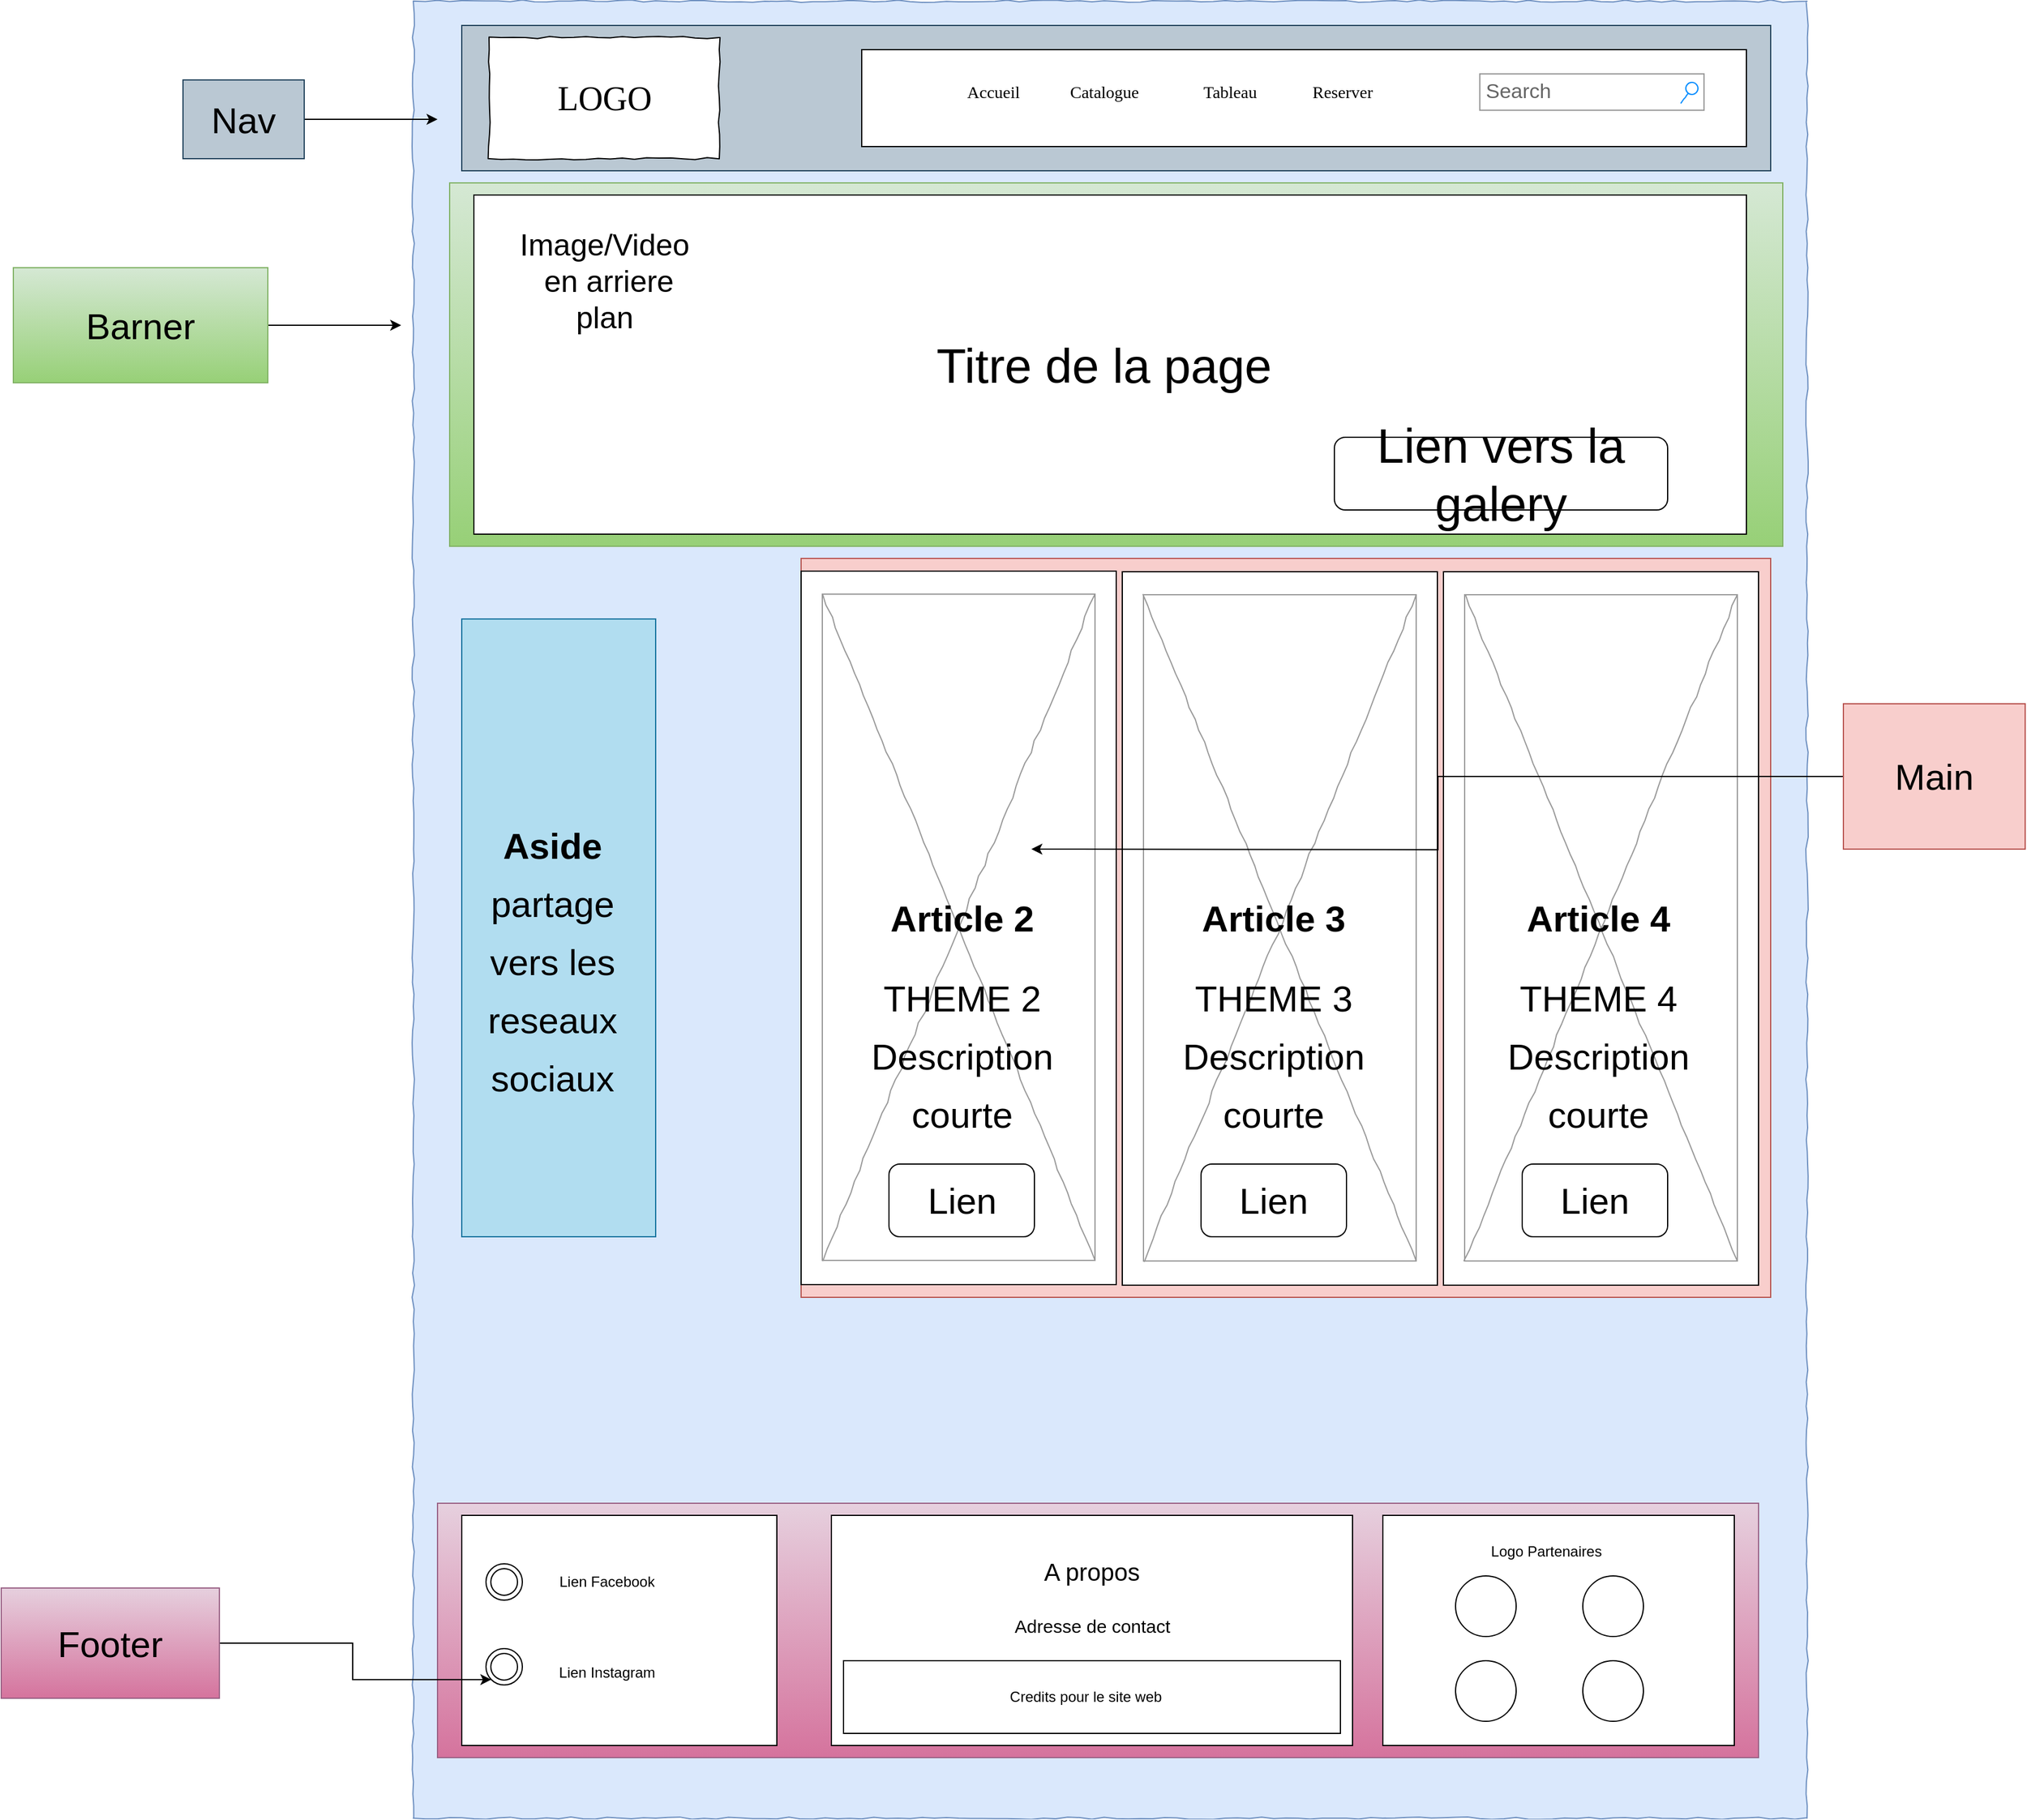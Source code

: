 <mxfile version="18.1.3" type="device" pages="6"><diagram name="base_home" id="03018318-947c-dd8e-b7a3-06fadd420f32"><mxGraphModel dx="3270" dy="1383" grid="1" gridSize="10" guides="1" tooltips="1" connect="1" arrows="1" fold="1" page="1" pageScale="1" pageWidth="1100" pageHeight="850" background="none" math="0" shadow="0"><root><mxCell id="0"/><mxCell id="1" parent="0"/><mxCell id="677b7b8949515195-1" value="" style="whiteSpace=wrap;html=1;rounded=0;shadow=0;labelBackgroundColor=none;strokeColor=#6c8ebf;strokeWidth=1;fillColor=#dae8fc;fontFamily=Verdana;fontSize=12;align=center;comic=1;" parent="1" vertex="1"><mxGeometry x="-10" y="10" width="1150" height="1500" as="geometry"/></mxCell><mxCell id="L0F5yqAFZYGwfd7f5iph-44" value="" style="rounded=0;whiteSpace=wrap;html=1;fontSize=30;fillColor=#d5e8d4;gradientColor=#97d077;strokeColor=#82b366;" parent="1" vertex="1"><mxGeometry x="20" y="160" width="1100" height="300" as="geometry"/></mxCell><mxCell id="L0F5yqAFZYGwfd7f5iph-39" value="" style="rounded=0;whiteSpace=wrap;html=1;fontSize=30;fillColor=#b1ddf0;strokeColor=#10739e;" parent="1" vertex="1"><mxGeometry x="30" y="520" width="160" height="510" as="geometry"/></mxCell><mxCell id="L0F5yqAFZYGwfd7f5iph-17" value="" style="rounded=0;whiteSpace=wrap;html=1;fillColor=#bac8d3;strokeColor=#23445d;" parent="1" vertex="1"><mxGeometry x="30" y="30" width="1080" height="120" as="geometry"/></mxCell><mxCell id="L0F5yqAFZYGwfd7f5iph-47" value="" style="rounded=0;whiteSpace=wrap;html=1;fontSize=30;" parent="1" vertex="1"><mxGeometry x="360" y="50" width="730" height="80" as="geometry"/></mxCell><mxCell id="677b7b8949515195-2" value="LOGO" style="whiteSpace=wrap;html=1;rounded=0;shadow=0;labelBackgroundColor=none;strokeWidth=1;fontFamily=Verdana;fontSize=28;align=center;comic=1;" parent="1" vertex="1"><mxGeometry x="52.5" y="40" width="190" height="100" as="geometry"/></mxCell><mxCell id="677b7b8949515195-3" value="Search" style="strokeWidth=1;shadow=0;dashed=0;align=center;html=1;shape=mxgraph.mockup.forms.searchBox;strokeColor=#999999;mainText=;strokeColor2=#008cff;fontColor=#666666;fontSize=17;align=left;spacingLeft=3;rounded=0;labelBackgroundColor=none;comic=1;" parent="1" vertex="1"><mxGeometry x="870" y="70" width="185" height="30" as="geometry"/></mxCell><mxCell id="677b7b8949515195-4" value="Catalogue" style="text;html=1;points=[];align=left;verticalAlign=top;spacingTop=-4;fontSize=14;fontFamily=Verdana" parent="1" vertex="1"><mxGeometry x="530" y="75" width="60" height="20" as="geometry"/></mxCell><mxCell id="677b7b8949515195-5" value="Tableau" style="text;html=1;points=[];align=left;verticalAlign=top;spacingTop=-4;fontSize=14;fontFamily=Verdana" parent="1" vertex="1"><mxGeometry x="640" y="75" width="60" height="20" as="geometry"/></mxCell><mxCell id="677b7b8949515195-6" value="Reserver" style="text;html=1;points=[];align=left;verticalAlign=top;spacingTop=-4;fontSize=14;fontFamily=Verdana" parent="1" vertex="1"><mxGeometry x="730" y="75" width="60" height="20" as="geometry"/></mxCell><UserObject label="Organization" treeRoot="1" id="zAzLanT8jCUxgoMtKWGN-2"><mxCell style="whiteSpace=wrap;html=1;align=center;treeFolding=1;treeMoving=1;newEdgeStyle={&quot;edgeStyle&quot;:&quot;elbowEdgeStyle&quot;,&quot;startArrow&quot;:&quot;none&quot;,&quot;endArrow&quot;:&quot;none&quot;};fillColor=#e6d0de;strokeColor=#996185;gradientColor=#d5739d;" parent="1" vertex="1"><mxGeometry x="10" y="1250" width="1090" height="210" as="geometry"/></mxCell></UserObject><mxCell id="zAzLanT8jCUxgoMtKWGN-3" value="" style="rounded=0;whiteSpace=wrap;html=1;" parent="1" vertex="1"><mxGeometry x="30" y="1260" width="260" height="190" as="geometry"/></mxCell><mxCell id="zAzLanT8jCUxgoMtKWGN-4" value="" style="ellipse;shape=doubleEllipse;whiteSpace=wrap;html=1;aspect=fixed;" parent="1" vertex="1"><mxGeometry x="50" y="1300" width="30" height="30" as="geometry"/></mxCell><mxCell id="zAzLanT8jCUxgoMtKWGN-5" value="" style="ellipse;shape=doubleEllipse;whiteSpace=wrap;html=1;aspect=fixed;" parent="1" vertex="1"><mxGeometry x="50" y="1370" width="30" height="30" as="geometry"/></mxCell><UserObject label="Lien Facebook" placeholders="1" name="Variable" id="zAzLanT8jCUxgoMtKWGN-6"><mxCell style="text;html=1;strokeColor=none;fillColor=none;align=center;verticalAlign=middle;whiteSpace=wrap;overflow=hidden;" parent="1" vertex="1"><mxGeometry x="100" y="1305" width="100" height="20" as="geometry"/></mxCell></UserObject><UserObject label="Lien Instagram" placeholders="1" name="Variable" id="zAzLanT8jCUxgoMtKWGN-7"><mxCell style="text;html=1;strokeColor=none;fillColor=none;align=center;verticalAlign=middle;whiteSpace=wrap;overflow=hidden;" parent="1" vertex="1"><mxGeometry x="100" y="1380" width="100" height="20" as="geometry"/></mxCell></UserObject><mxCell id="zAzLanT8jCUxgoMtKWGN-9" value="" style="rounded=0;whiteSpace=wrap;html=1;" parent="1" vertex="1"><mxGeometry x="335" y="1260" width="430" height="190" as="geometry"/></mxCell><mxCell id="zAzLanT8jCUxgoMtKWGN-10" value="&lt;font style=&quot;font-size: 20px;&quot;&gt;A propos&lt;/font&gt;" style="text;html=1;strokeColor=none;fillColor=none;align=center;verticalAlign=middle;whiteSpace=wrap;rounded=0;" parent="1" vertex="1"><mxGeometry x="465" y="1280" width="170" height="51" as="geometry"/></mxCell><mxCell id="zAzLanT8jCUxgoMtKWGN-12" value="" style="rounded=0;whiteSpace=wrap;html=1;" parent="1" vertex="1"><mxGeometry x="790" y="1260" width="290" height="190" as="geometry"/></mxCell><UserObject label="Logo Partenaires" placeholders="1" name="Variable" id="zAzLanT8jCUxgoMtKWGN-13"><mxCell style="text;html=1;strokeColor=none;fillColor=none;align=center;verticalAlign=middle;whiteSpace=wrap;overflow=hidden;" parent="1" vertex="1"><mxGeometry x="850" y="1280" width="150" height="20" as="geometry"/></mxCell></UserObject><mxCell id="zAzLanT8jCUxgoMtKWGN-14" value="" style="ellipse;whiteSpace=wrap;html=1;aspect=fixed;" parent="1" vertex="1"><mxGeometry x="850" y="1310" width="50" height="50" as="geometry"/></mxCell><mxCell id="zAzLanT8jCUxgoMtKWGN-15" value="" style="ellipse;whiteSpace=wrap;html=1;aspect=fixed;" parent="1" vertex="1"><mxGeometry x="955" y="1310" width="50" height="50" as="geometry"/></mxCell><mxCell id="zAzLanT8jCUxgoMtKWGN-16" value="" style="ellipse;whiteSpace=wrap;html=1;aspect=fixed;" parent="1" vertex="1"><mxGeometry x="850" y="1380" width="50" height="50" as="geometry"/></mxCell><mxCell id="zAzLanT8jCUxgoMtKWGN-17" value="" style="ellipse;whiteSpace=wrap;html=1;aspect=fixed;" parent="1" vertex="1"><mxGeometry x="955" y="1380" width="50" height="50" as="geometry"/></mxCell><mxCell id="zAzLanT8jCUxgoMtKWGN-19" value="" style="rounded=0;whiteSpace=wrap;html=1;" parent="1" vertex="1"><mxGeometry x="345" y="1380" width="410" height="60" as="geometry"/></mxCell><UserObject label="Credits pour le site web" placeholders="1" name="Variable" id="zAzLanT8jCUxgoMtKWGN-11"><mxCell style="text;html=1;strokeColor=none;fillColor=none;align=center;verticalAlign=middle;whiteSpace=wrap;overflow=hidden;" parent="1" vertex="1"><mxGeometry x="365" y="1400" width="360" height="20" as="geometry"/></mxCell></UserObject><mxCell id="zAzLanT8jCUxgoMtKWGN-21" value="Accueil" style="text;html=1;points=[];align=left;verticalAlign=top;spacingTop=-4;fontSize=14;fontFamily=Verdana" parent="1" vertex="1"><mxGeometry x="445" y="75" width="60" height="20" as="geometry"/></mxCell><mxCell id="zAzLanT8jCUxgoMtKWGN-33" value="" style="rounded=0;whiteSpace=wrap;html=1;fontSize=20;" parent="1" vertex="1"><mxGeometry x="40" y="170" width="1050" height="280" as="geometry"/></mxCell><mxCell id="zAzLanT8jCUxgoMtKWGN-34" value="&lt;span style=&quot;font-size: 25px;&quot;&gt;Image/Video&lt;/span&gt;&lt;span style=&quot;color: rgba(0, 0, 0, 0); font-family: monospace; font-size: 0px; text-align: start;&quot;&gt;%3CmxGraphModel%3E%3Croot%3E%3CmxCell%20id%3D%220%22%2F%3E%3CmxCell%20id%3D%221%22%20parent%3D%220%22%2F%3E%3CmxCell%20id%3D%222%22%20value%3D%22%26lt%3Bh1%20style%3D%26quot%3Bfont-size%3A%2030px%3B%26quot%3B%26gt%3B%26lt%3Bfont%20style%3D%26quot%3Bfont-size%3A%2030px%3B%26quot%3B%26gt%3BArticle%202%26lt%3B%2Ffont%26gt%3B%26lt%3B%2Fh1%26gt%3B%26lt%3Bspan%20style%3D%26quot%3Bfont-size%3A%2030px%3B%26quot%3B%26gt%3BTHEME%26amp%3Bnbsp%3B%26lt%3B%2Fspan%26gt%3B%26lt%3Bspan%20style%3D%26quot%3Bfont-size%3A%2030px%3B%20background-color%3A%20initial%3B%26quot%3B%26gt%3B2%20Description%20courte%26lt%3B%2Fspan%26gt%3B%26lt%3Bspan%20style%3D%26quot%3Bfont-size%3A%2030px%3B%26quot%3B%26gt%3B%26lt%3Bbr%26gt%3B%26lt%3B%2Fspan%26gt%3B%22%20style%3D%22text%3Bhtml%3D1%3BstrokeColor%3Dnone%3BfillColor%3Dnone%3Bspacing%3D5%3BspacingTop%3D-20%3BwhiteSpace%3Dwrap%3Boverflow%3Dhidden%3Brounded%3D0%3BfontSize%3D40%3Balign%3Dcenter%3B%22%20vertex%3D%221%22%20parent%3D%221%22%3E%3CmxGeometry%20x%3D%22327.5%22%20y%3D%22740%22%20width%3D%22230%22%20height%3D%22210%22%20as%3D%22geometry%22%2F%3E%3C%2FmxCell%3E%3C%2Froot%3E%3C%2FmxGraphModel%3Ei&lt;/span&gt;&lt;span style=&quot;font-size: 25px;&quot;&gt;&lt;br&gt;&amp;nbsp;en arriere plan&lt;/span&gt;" style="text;html=1;strokeColor=none;fillColor=none;align=center;verticalAlign=middle;whiteSpace=wrap;rounded=0;fontSize=20;" parent="1" vertex="1"><mxGeometry x="67.5" y="170" width="160" height="140" as="geometry"/></mxCell><mxCell id="zAzLanT8jCUxgoMtKWGN-35" value="&lt;span style=&quot;font-size: 40px;&quot;&gt;Titre de la page&lt;br&gt;&lt;/span&gt;" style="text;html=1;strokeColor=none;fillColor=none;align=center;verticalAlign=middle;whiteSpace=wrap;rounded=0;fontSize=25;" parent="1" vertex="1"><mxGeometry x="260" y="240" width="600" height="140" as="geometry"/></mxCell><mxCell id="zAzLanT8jCUxgoMtKWGN-36" value="Lien vers la galery" style="rounded=1;whiteSpace=wrap;html=1;fontSize=40;" parent="1" vertex="1"><mxGeometry x="750" y="370" width="275" height="60" as="geometry"/></mxCell><mxCell id="L0F5yqAFZYGwfd7f5iph-1" value="" style="rounded=0;whiteSpace=wrap;html=1;fillColor=#f8cecc;strokeColor=#b85450;" parent="1" vertex="1"><mxGeometry x="310" y="470" width="800" height="610" as="geometry"/></mxCell><mxCell id="L0F5yqAFZYGwfd7f5iph-5" value="" style="rounded=0;whiteSpace=wrap;html=1;fontSize=40;" parent="1" vertex="1"><mxGeometry x="310" y="480.5" width="260" height="589" as="geometry"/></mxCell><mxCell id="L0F5yqAFZYGwfd7f5iph-6" value="" style="verticalLabelPosition=bottom;shadow=0;dashed=0;align=center;html=1;verticalAlign=top;strokeWidth=1;shape=mxgraph.mockup.graphics.simpleIcon;strokeColor=#999999;rounded=0;labelBackgroundColor=none;fontFamily=Verdana;fontSize=14;fontColor=#000000;comic=1;" parent="1" vertex="1"><mxGeometry x="327.5" y="499.5" width="225" height="550" as="geometry"/></mxCell><mxCell id="L0F5yqAFZYGwfd7f5iph-7" value="&lt;h1 style=&quot;font-size: 30px;&quot;&gt;&lt;font style=&quot;font-size: 30px;&quot;&gt;Article 2&lt;/font&gt;&lt;/h1&gt;&lt;span style=&quot;font-size: 30px;&quot;&gt;THEME&amp;nbsp;&lt;/span&gt;&lt;span style=&quot;font-size: 30px; background-color: initial;&quot;&gt;2 Description courte&lt;/span&gt;&lt;span style=&quot;font-size: 30px;&quot;&gt;&lt;br&gt;&lt;/span&gt;" style="text;html=1;strokeColor=none;fillColor=none;spacing=5;spacingTop=-20;whiteSpace=wrap;overflow=hidden;rounded=0;fontSize=40;align=center;" parent="1" vertex="1"><mxGeometry x="327.5" y="740" width="230" height="210" as="geometry"/></mxCell><mxCell id="L0F5yqAFZYGwfd7f5iph-8" value="" style="rounded=0;whiteSpace=wrap;html=1;fontSize=40;" parent="1" vertex="1"><mxGeometry x="575" y="481" width="260" height="589" as="geometry"/></mxCell><mxCell id="L0F5yqAFZYGwfd7f5iph-9" value="" style="verticalLabelPosition=bottom;shadow=0;dashed=0;align=center;html=1;verticalAlign=top;strokeWidth=1;shape=mxgraph.mockup.graphics.simpleIcon;strokeColor=#999999;rounded=0;labelBackgroundColor=none;fontFamily=Verdana;fontSize=14;fontColor=#000000;comic=1;" parent="1" vertex="1"><mxGeometry x="592.5" y="500" width="225" height="550" as="geometry"/></mxCell><mxCell id="L0F5yqAFZYGwfd7f5iph-10" value="&lt;h1 style=&quot;font-size: 30px;&quot;&gt;Article 3&lt;/h1&gt;&lt;span style=&quot;font-size: 30px;&quot;&gt;THEME&amp;nbsp;&lt;/span&gt;&lt;span style=&quot;font-size: 30px; background-color: initial;&quot;&gt;3 Description courte&lt;/span&gt;&lt;span style=&quot;font-size: 30px;&quot;&gt;&lt;br&gt;&lt;/span&gt;" style="text;html=1;strokeColor=none;fillColor=none;spacing=5;spacingTop=-20;whiteSpace=wrap;overflow=hidden;rounded=0;fontSize=40;align=center;" parent="1" vertex="1"><mxGeometry x="585" y="740" width="230" height="210" as="geometry"/></mxCell><mxCell id="L0F5yqAFZYGwfd7f5iph-11" value="" style="rounded=0;whiteSpace=wrap;html=1;fontSize=40;" parent="1" vertex="1"><mxGeometry x="840" y="481" width="260" height="589" as="geometry"/></mxCell><mxCell id="L0F5yqAFZYGwfd7f5iph-12" value="" style="verticalLabelPosition=bottom;shadow=0;dashed=0;align=center;html=1;verticalAlign=top;strokeWidth=1;shape=mxgraph.mockup.graphics.simpleIcon;strokeColor=#999999;rounded=0;labelBackgroundColor=none;fontFamily=Verdana;fontSize=14;fontColor=#000000;comic=1;" parent="1" vertex="1"><mxGeometry x="857.5" y="500" width="225" height="550" as="geometry"/></mxCell><mxCell id="L0F5yqAFZYGwfd7f5iph-13" value="&lt;h1 style=&quot;font-size: 30px;&quot;&gt;Article 4&lt;/h1&gt;&lt;span style=&quot;font-size: 30px;&quot;&gt;THEME&amp;nbsp;&lt;/span&gt;&lt;span style=&quot;background-color: initial; font-size: 30px;&quot;&gt;4 Description courte&lt;/span&gt;&lt;span style=&quot;font-size: 30px;&quot;&gt;&lt;br&gt;&lt;/span&gt;" style="text;html=1;strokeColor=none;fillColor=none;spacing=5;spacingTop=-20;whiteSpace=wrap;overflow=hidden;rounded=0;fontSize=40;align=center;" parent="1" vertex="1"><mxGeometry x="852.5" y="740" width="230" height="210" as="geometry"/></mxCell><mxCell id="L0F5yqAFZYGwfd7f5iph-23" value="Lien" style="rounded=1;whiteSpace=wrap;html=1;fontSize=30;" parent="1" vertex="1"><mxGeometry x="382.5" y="970" width="120" height="60" as="geometry"/></mxCell><mxCell id="L0F5yqAFZYGwfd7f5iph-24" value="Lien" style="rounded=1;whiteSpace=wrap;html=1;fontSize=30;" parent="1" vertex="1"><mxGeometry x="640" y="970" width="120" height="60" as="geometry"/></mxCell><mxCell id="L0F5yqAFZYGwfd7f5iph-25" value="Lien" style="rounded=1;whiteSpace=wrap;html=1;fontSize=30;" parent="1" vertex="1"><mxGeometry x="905" y="970" width="120" height="60" as="geometry"/></mxCell><mxCell id="L0F5yqAFZYGwfd7f5iph-26" value="&lt;font style=&quot;font-size: 15px;&quot;&gt;Adresse de contact&lt;/font&gt;" style="text;html=1;strokeColor=none;fillColor=none;align=center;verticalAlign=middle;whiteSpace=wrap;rounded=0;fontSize=30;" parent="1" vertex="1"><mxGeometry x="452.5" y="1331" width="195" height="30" as="geometry"/></mxCell><mxCell id="L0F5yqAFZYGwfd7f5iph-36" style="edgeStyle=orthogonalEdgeStyle;rounded=0;orthogonalLoop=1;jettySize=auto;html=1;fontSize=30;" parent="1" source="L0F5yqAFZYGwfd7f5iph-35" edge="1"><mxGeometry relative="1" as="geometry"><mxPoint x="500" y="710" as="targetPoint"/></mxGeometry></mxCell><mxCell id="L0F5yqAFZYGwfd7f5iph-35" value="&lt;font style=&quot;font-size: 30px;&quot;&gt;Main&lt;/font&gt;" style="text;html=1;strokeColor=#b85450;fillColor=#f8cecc;align=center;verticalAlign=middle;whiteSpace=wrap;rounded=0;fontSize=15;" parent="1" vertex="1"><mxGeometry x="1170" y="590" width="150" height="120" as="geometry"/></mxCell><mxCell id="L0F5yqAFZYGwfd7f5iph-38" style="edgeStyle=orthogonalEdgeStyle;rounded=0;orthogonalLoop=1;jettySize=auto;html=1;fontSize=30;" parent="1" source="L0F5yqAFZYGwfd7f5iph-37" edge="1"><mxGeometry relative="1" as="geometry"><mxPoint x="10" y="107.5" as="targetPoint"/></mxGeometry></mxCell><mxCell id="L0F5yqAFZYGwfd7f5iph-37" value="Nav" style="text;html=1;strokeColor=#23445d;fillColor=#bac8d3;align=center;verticalAlign=middle;whiteSpace=wrap;rounded=0;fontSize=30;" parent="1" vertex="1"><mxGeometry x="-200" y="75" width="100" height="65" as="geometry"/></mxCell><mxCell id="L0F5yqAFZYGwfd7f5iph-43" style="edgeStyle=orthogonalEdgeStyle;rounded=0;orthogonalLoop=1;jettySize=auto;html=1;fontSize=30;entryX=0;entryY=1;entryDx=0;entryDy=0;" parent="1" source="L0F5yqAFZYGwfd7f5iph-42" target="zAzLanT8jCUxgoMtKWGN-5" edge="1"><mxGeometry relative="1" as="geometry"><mxPoint x="-20" y="1755.5" as="targetPoint"/></mxGeometry></mxCell><mxCell id="L0F5yqAFZYGwfd7f5iph-42" value="Footer" style="text;html=1;strokeColor=#996185;fillColor=#e6d0de;align=center;verticalAlign=middle;whiteSpace=wrap;rounded=0;fontSize=30;gradientColor=#d5739d;" parent="1" vertex="1"><mxGeometry x="-350" y="1320" width="180" height="91" as="geometry"/></mxCell><mxCell id="L0F5yqAFZYGwfd7f5iph-46" style="edgeStyle=orthogonalEdgeStyle;rounded=0;orthogonalLoop=1;jettySize=auto;html=1;fontSize=30;" parent="1" source="L0F5yqAFZYGwfd7f5iph-45" edge="1"><mxGeometry relative="1" as="geometry"><mxPoint x="-20" y="277.5" as="targetPoint"/></mxGeometry></mxCell><mxCell id="L0F5yqAFZYGwfd7f5iph-45" value="Barner" style="text;html=1;strokeColor=#82b366;fillColor=#d5e8d4;align=center;verticalAlign=middle;whiteSpace=wrap;rounded=0;fontSize=30;gradientColor=#97d077;" parent="1" vertex="1"><mxGeometry x="-340" y="230" width="210" height="95" as="geometry"/></mxCell><mxCell id="ur1MbVEmKL6hThixiPwz-1" value="&lt;h1 style=&quot;font-size: 30px;&quot;&gt;&lt;/h1&gt;&lt;span style=&quot;font-size: 30px;&quot;&gt;&lt;b&gt;Aside&lt;br&gt;&lt;/b&gt;&lt;/span&gt;&lt;span style=&quot;font-size: 30px;&quot;&gt;partage vers les reseaux sociaux&lt;br&gt;&lt;/span&gt;" style="text;html=1;strokeColor=none;fillColor=none;spacing=5;spacingTop=-20;whiteSpace=wrap;overflow=hidden;rounded=0;fontSize=40;align=center;" parent="1" vertex="1"><mxGeometry x="40" y="670" width="130" height="300" as="geometry"/></mxCell></root></mxGraphModel></diagram><diagram id="Z3EHXfXPUKw4xL2VGz5C" name="contact-main-section"><mxGraphModel dx="940" dy="610" grid="1" gridSize="10" guides="1" tooltips="1" connect="1" arrows="1" fold="1" page="1" pageScale="1" pageWidth="850" pageHeight="1100" math="0" shadow="0"><root><mxCell id="0"/><mxCell id="1" parent="0"/><mxCell id="eIYccrqC-HGanM6x2wjU-1" value="Reservation" style="swimlane;" vertex="1" parent="1"><mxGeometry x="200" y="50" width="500" height="1010" as="geometry"/></mxCell><mxCell id="eIYccrqC-HGanM6x2wjU-2" value="Identification " style="swimlane;horizontal=0;" vertex="1" parent="eIYccrqC-HGanM6x2wjU-1"><mxGeometry x="20" y="30" width="460" height="260" as="geometry"/></mxCell><mxCell id="eIYccrqC-HGanM6x2wjU-4" value="Nom complet" style="text;html=1;strokeColor=none;fillColor=none;align=center;verticalAlign=middle;whiteSpace=wrap;rounded=0;strokeWidth=2;" vertex="1" parent="eIYccrqC-HGanM6x2wjU-2"><mxGeometry x="40" y="50" width="90" height="30" as="geometry"/></mxCell><mxCell id="eIYccrqC-HGanM6x2wjU-5" value="" style="rounded=1;whiteSpace=wrap;html=1;strokeWidth=1;dashed=1;" vertex="1" parent="eIYccrqC-HGanM6x2wjU-2"><mxGeometry x="190" y="55" width="250" height="25" as="geometry"/></mxCell><mxCell id="eIYccrqC-HGanM6x2wjU-6" value="Email" style="text;html=1;strokeColor=none;fillColor=none;align=center;verticalAlign=middle;whiteSpace=wrap;rounded=0;strokeWidth=2;" vertex="1" parent="eIYccrqC-HGanM6x2wjU-2"><mxGeometry x="40" y="120" width="50" height="30" as="geometry"/></mxCell><mxCell id="eIYccrqC-HGanM6x2wjU-7" value="" style="rounded=1;whiteSpace=wrap;html=1;strokeWidth=1;dashed=1;" vertex="1" parent="eIYccrqC-HGanM6x2wjU-2"><mxGeometry x="190" y="122.5" width="250" height="25" as="geometry"/></mxCell><mxCell id="eIYccrqC-HGanM6x2wjU-18" value="" style="rounded=1;whiteSpace=wrap;html=1;strokeWidth=1;dashed=1;" vertex="1" parent="eIYccrqC-HGanM6x2wjU-2"><mxGeometry x="100" y="210" width="90" height="40" as="geometry"/></mxCell><mxCell id="eIYccrqC-HGanM6x2wjU-19" value="Ville" style="text;html=1;strokeColor=none;fillColor=none;align=center;verticalAlign=middle;whiteSpace=wrap;rounded=0;strokeWidth=2;" vertex="1" parent="eIYccrqC-HGanM6x2wjU-2"><mxGeometry x="30" y="215" width="60" height="30" as="geometry"/></mxCell><mxCell id="eIYccrqC-HGanM6x2wjU-31" value="" style="rounded=1;whiteSpace=wrap;html=1;strokeWidth=1;dashed=1;" vertex="1" parent="eIYccrqC-HGanM6x2wjU-2"><mxGeometry x="350" y="210" width="90" height="40" as="geometry"/></mxCell><mxCell id="eIYccrqC-HGanM6x2wjU-32" value="Code postal" style="text;html=1;strokeColor=none;fillColor=none;align=center;verticalAlign=middle;whiteSpace=wrap;rounded=0;strokeWidth=2;" vertex="1" parent="eIYccrqC-HGanM6x2wjU-2"><mxGeometry x="220" y="215" width="90" height="30" as="geometry"/></mxCell><mxCell id="bSipjBxVmBzMXLrdpbDi-2" value="" style="ellipse;whiteSpace=wrap;html=1;aspect=fixed;strokeWidth=1;" vertex="1" parent="eIYccrqC-HGanM6x2wjU-2"><mxGeometry x="50" y="20" width="10" height="10" as="geometry"/></mxCell><mxCell id="bSipjBxVmBzMXLrdpbDi-3" value="Mme" style="text;html=1;strokeColor=none;fillColor=none;align=center;verticalAlign=middle;whiteSpace=wrap;rounded=0;" vertex="1" parent="eIYccrqC-HGanM6x2wjU-2"><mxGeometry x="70" y="10" width="60" height="30" as="geometry"/></mxCell><mxCell id="bSipjBxVmBzMXLrdpbDi-5" value="" style="ellipse;whiteSpace=wrap;html=1;aspect=fixed;strokeWidth=1;" vertex="1" parent="eIYccrqC-HGanM6x2wjU-2"><mxGeometry x="190" y="20" width="10" height="10" as="geometry"/></mxCell><mxCell id="bSipjBxVmBzMXLrdpbDi-6" value="Mr" style="text;html=1;strokeColor=none;fillColor=none;align=center;verticalAlign=middle;whiteSpace=wrap;rounded=0;" vertex="1" parent="eIYccrqC-HGanM6x2wjU-2"><mxGeometry x="190" y="10" width="60" height="30" as="geometry"/></mxCell><mxCell id="eIYccrqC-HGanM6x2wjU-20" value="Choisir vos sites que vous desirez visiter" style="swimlane;horizontal=0;startSize=10;" vertex="1" parent="eIYccrqC-HGanM6x2wjU-1"><mxGeometry x="20" y="310" width="460" height="470" as="geometry"/></mxCell><mxCell id="eIYccrqC-HGanM6x2wjU-21" value="Histoire" style="text;html=1;strokeColor=none;fillColor=none;align=center;verticalAlign=middle;whiteSpace=wrap;rounded=0;strokeWidth=2;" vertex="1" parent="eIYccrqC-HGanM6x2wjU-20"><mxGeometry x="50" y="5" width="110" height="60" as="geometry"/></mxCell><mxCell id="eIYccrqC-HGanM6x2wjU-22" value="Site historique 1" style="rounded=1;whiteSpace=wrap;html=1;strokeWidth=1;dashed=1;" vertex="1" parent="eIYccrqC-HGanM6x2wjU-20"><mxGeometry x="250" y="5" width="190" height="25" as="geometry"/></mxCell><mxCell id="eIYccrqC-HGanM6x2wjU-24" value="&lt;span style=&quot;&quot;&gt;Site historique 2&lt;/span&gt;" style="rounded=1;whiteSpace=wrap;html=1;strokeWidth=1;dashed=1;" vertex="1" parent="eIYccrqC-HGanM6x2wjU-20"><mxGeometry x="250" y="35" width="190" height="25" as="geometry"/></mxCell><mxCell id="eIYccrqC-HGanM6x2wjU-34" value="" style="rounded=0;whiteSpace=wrap;html=1;dashed=1;strokeWidth=1;" vertex="1" parent="eIYccrqC-HGanM6x2wjU-20"><mxGeometry x="250" y="10" width="15" height="15" as="geometry"/></mxCell><mxCell id="eIYccrqC-HGanM6x2wjU-35" value="" style="rounded=0;whiteSpace=wrap;html=1;dashed=1;strokeWidth=1;" vertex="1" parent="eIYccrqC-HGanM6x2wjU-20"><mxGeometry x="250" y="40" width="15" height="15" as="geometry"/></mxCell><mxCell id="eIYccrqC-HGanM6x2wjU-36" value="Site nature 1" style="rounded=1;whiteSpace=wrap;html=1;strokeWidth=1;dashed=1;" vertex="1" parent="eIYccrqC-HGanM6x2wjU-20"><mxGeometry x="250" y="80" width="190" height="25" as="geometry"/></mxCell><mxCell id="eIYccrqC-HGanM6x2wjU-37" value="&lt;span style=&quot;&quot;&gt;Site nature 2&lt;/span&gt;" style="rounded=1;whiteSpace=wrap;html=1;strokeWidth=1;dashed=1;" vertex="1" parent="eIYccrqC-HGanM6x2wjU-20"><mxGeometry x="250" y="110" width="190" height="25" as="geometry"/></mxCell><mxCell id="eIYccrqC-HGanM6x2wjU-38" value="" style="rounded=0;whiteSpace=wrap;html=1;dashed=1;strokeWidth=1;" vertex="1" parent="eIYccrqC-HGanM6x2wjU-20"><mxGeometry x="250" y="85" width="15" height="15" as="geometry"/></mxCell><mxCell id="eIYccrqC-HGanM6x2wjU-39" value="" style="rounded=0;whiteSpace=wrap;html=1;dashed=1;strokeWidth=1;" vertex="1" parent="eIYccrqC-HGanM6x2wjU-20"><mxGeometry x="250" y="115" width="15" height="15" as="geometry"/></mxCell><mxCell id="eIYccrqC-HGanM6x2wjU-40" value="Site culturelle 1" style="rounded=1;whiteSpace=wrap;html=1;strokeWidth=1;dashed=1;" vertex="1" parent="eIYccrqC-HGanM6x2wjU-20"><mxGeometry x="250" y="160" width="190" height="25" as="geometry"/></mxCell><mxCell id="eIYccrqC-HGanM6x2wjU-41" value="&lt;span style=&quot;&quot;&gt;Site culturelle 2&lt;/span&gt;" style="rounded=1;whiteSpace=wrap;html=1;strokeWidth=1;dashed=1;" vertex="1" parent="eIYccrqC-HGanM6x2wjU-20"><mxGeometry x="250" y="190" width="190" height="25" as="geometry"/></mxCell><mxCell id="eIYccrqC-HGanM6x2wjU-42" value="" style="rounded=0;whiteSpace=wrap;html=1;dashed=1;strokeWidth=1;" vertex="1" parent="eIYccrqC-HGanM6x2wjU-20"><mxGeometry x="250" y="165" width="15" height="15" as="geometry"/></mxCell><mxCell id="eIYccrqC-HGanM6x2wjU-43" value="" style="rounded=0;whiteSpace=wrap;html=1;dashed=1;strokeWidth=1;" vertex="1" parent="eIYccrqC-HGanM6x2wjU-20"><mxGeometry x="250" y="195" width="15" height="15" as="geometry"/></mxCell><mxCell id="eIYccrqC-HGanM6x2wjU-44" value="Site urbain 1" style="rounded=1;whiteSpace=wrap;html=1;strokeWidth=1;dashed=1;" vertex="1" parent="eIYccrqC-HGanM6x2wjU-20"><mxGeometry x="250" y="240" width="190" height="25" as="geometry"/></mxCell><mxCell id="eIYccrqC-HGanM6x2wjU-45" value="&lt;span style=&quot;&quot;&gt;Site urbain 2&lt;/span&gt;" style="rounded=1;whiteSpace=wrap;html=1;strokeWidth=1;dashed=1;" vertex="1" parent="eIYccrqC-HGanM6x2wjU-20"><mxGeometry x="250" y="270" width="190" height="25" as="geometry"/></mxCell><mxCell id="eIYccrqC-HGanM6x2wjU-46" value="" style="rounded=0;whiteSpace=wrap;html=1;dashed=1;strokeWidth=1;" vertex="1" parent="eIYccrqC-HGanM6x2wjU-20"><mxGeometry x="250" y="245" width="15" height="15" as="geometry"/></mxCell><mxCell id="eIYccrqC-HGanM6x2wjU-47" value="" style="rounded=0;whiteSpace=wrap;html=1;dashed=1;strokeWidth=1;" vertex="1" parent="eIYccrqC-HGanM6x2wjU-20"><mxGeometry x="250" y="275" width="15" height="15" as="geometry"/></mxCell><mxCell id="eIYccrqC-HGanM6x2wjU-56" value="Restaurant 1" style="rounded=1;whiteSpace=wrap;html=1;strokeWidth=1;dashed=1;" vertex="1" parent="eIYccrqC-HGanM6x2wjU-20"><mxGeometry x="250" y="320" width="190" height="25" as="geometry"/></mxCell><mxCell id="eIYccrqC-HGanM6x2wjU-57" value="&lt;span style=&quot;&quot;&gt;Restaurant 2&lt;/span&gt;" style="rounded=1;whiteSpace=wrap;html=1;strokeWidth=1;dashed=1;" vertex="1" parent="eIYccrqC-HGanM6x2wjU-20"><mxGeometry x="250" y="350" width="190" height="25" as="geometry"/></mxCell><mxCell id="eIYccrqC-HGanM6x2wjU-58" value="" style="rounded=0;whiteSpace=wrap;html=1;dashed=1;strokeWidth=1;" vertex="1" parent="eIYccrqC-HGanM6x2wjU-20"><mxGeometry x="250" y="325" width="15" height="15" as="geometry"/></mxCell><mxCell id="eIYccrqC-HGanM6x2wjU-59" value="" style="rounded=0;whiteSpace=wrap;html=1;dashed=1;strokeWidth=1;" vertex="1" parent="eIYccrqC-HGanM6x2wjU-20"><mxGeometry x="250" y="355" width="15" height="15" as="geometry"/></mxCell><mxCell id="eIYccrqC-HGanM6x2wjU-60" value="Site sportif 1" style="rounded=1;whiteSpace=wrap;html=1;strokeWidth=1;dashed=1;" vertex="1" parent="eIYccrqC-HGanM6x2wjU-20"><mxGeometry x="250" y="400" width="190" height="25" as="geometry"/></mxCell><mxCell id="eIYccrqC-HGanM6x2wjU-61" value="&lt;span style=&quot;&quot;&gt;Site sportif 2&lt;/span&gt;" style="rounded=1;whiteSpace=wrap;html=1;strokeWidth=1;dashed=1;" vertex="1" parent="eIYccrqC-HGanM6x2wjU-20"><mxGeometry x="250" y="430" width="190" height="25" as="geometry"/></mxCell><mxCell id="eIYccrqC-HGanM6x2wjU-62" value="" style="rounded=0;whiteSpace=wrap;html=1;dashed=1;strokeWidth=1;" vertex="1" parent="eIYccrqC-HGanM6x2wjU-20"><mxGeometry x="250" y="405" width="15" height="15" as="geometry"/></mxCell><mxCell id="eIYccrqC-HGanM6x2wjU-63" value="" style="rounded=0;whiteSpace=wrap;html=1;dashed=1;strokeWidth=1;" vertex="1" parent="eIYccrqC-HGanM6x2wjU-20"><mxGeometry x="250" y="435" width="15" height="15" as="geometry"/></mxCell><mxCell id="eIYccrqC-HGanM6x2wjU-64" value="Nature" style="text;html=1;strokeColor=none;fillColor=none;align=center;verticalAlign=middle;whiteSpace=wrap;rounded=0;strokeWidth=2;" vertex="1" parent="eIYccrqC-HGanM6x2wjU-20"><mxGeometry x="50" y="85" width="110" height="60" as="geometry"/></mxCell><mxCell id="eIYccrqC-HGanM6x2wjU-65" value="Culture" style="text;html=1;strokeColor=none;fillColor=none;align=center;verticalAlign=middle;whiteSpace=wrap;rounded=0;strokeWidth=2;" vertex="1" parent="eIYccrqC-HGanM6x2wjU-20"><mxGeometry x="50" y="165" width="110" height="60" as="geometry"/></mxCell><mxCell id="eIYccrqC-HGanM6x2wjU-66" value="Urbain" style="text;html=1;strokeColor=none;fillColor=none;align=center;verticalAlign=middle;whiteSpace=wrap;rounded=0;strokeWidth=2;" vertex="1" parent="eIYccrqC-HGanM6x2wjU-20"><mxGeometry x="50" y="240" width="110" height="60" as="geometry"/></mxCell><mxCell id="eIYccrqC-HGanM6x2wjU-67" value="Restaurant" style="text;html=1;strokeColor=none;fillColor=none;align=center;verticalAlign=middle;whiteSpace=wrap;rounded=0;strokeWidth=2;" vertex="1" parent="eIYccrqC-HGanM6x2wjU-20"><mxGeometry x="50" y="332.5" width="110" height="60" as="geometry"/></mxCell><mxCell id="eIYccrqC-HGanM6x2wjU-68" value="Sport" style="text;html=1;strokeColor=none;fillColor=none;align=center;verticalAlign=middle;whiteSpace=wrap;rounded=0;strokeWidth=2;" vertex="1" parent="eIYccrqC-HGanM6x2wjU-20"><mxGeometry x="50" y="405" width="110" height="60" as="geometry"/></mxCell><mxCell id="eIYccrqC-HGanM6x2wjU-69" value="Submit" style="rounded=1;whiteSpace=wrap;html=1;dashed=1;strokeWidth=1;fillColor=#bac8d3;strokeColor=#23445d;" vertex="1" parent="eIYccrqC-HGanM6x2wjU-1"><mxGeometry x="220" y="970" width="80" height="30" as="geometry"/></mxCell><mxCell id="bSipjBxVmBzMXLrdpbDi-7" value="Autres" style="swimlane;horizontal=0;strokeWidth=1;" vertex="1" parent="eIYccrqC-HGanM6x2wjU-1"><mxGeometry x="20" y="800" width="460" height="160" as="geometry"/></mxCell><mxCell id="bSipjBxVmBzMXLrdpbDi-8" value="Langue de communication" style="text;html=1;strokeColor=none;fillColor=none;align=center;verticalAlign=middle;whiteSpace=wrap;rounded=0;" vertex="1" parent="bSipjBxVmBzMXLrdpbDi-7"><mxGeometry x="55" y="20" width="105" height="30" as="geometry"/></mxCell><mxCell id="bSipjBxVmBzMXLrdpbDi-9" value="" style="triangle;whiteSpace=wrap;html=1;strokeWidth=1;" vertex="1" parent="bSipjBxVmBzMXLrdpbDi-7"><mxGeometry x="190" y="30" width="15" height="15" as="geometry"/></mxCell><mxCell id="bSipjBxVmBzMXLrdpbDi-13" value="" style="shape=card;whiteSpace=wrap;html=1;strokeWidth=1;" vertex="1" parent="bSipjBxVmBzMXLrdpbDi-7"><mxGeometry x="120" y="70" width="320" height="80" as="geometry"/></mxCell><mxCell id="bSipjBxVmBzMXLrdpbDi-14" value="Autres&amp;nbsp;" style="text;html=1;strokeColor=none;fillColor=none;align=center;verticalAlign=middle;whiteSpace=wrap;rounded=0;" vertex="1" parent="bSipjBxVmBzMXLrdpbDi-7"><mxGeometry x="55" y="80" width="60" height="30" as="geometry"/></mxCell></root></mxGraphModel></diagram><diagram id="jcBCCr33GhDzq9C6iYsE" name="details-main-section"><mxGraphModel dx="846" dy="549" grid="1" gridSize="10" guides="1" tooltips="1" connect="1" arrows="1" fold="1" page="1" pageScale="1" pageWidth="850" pageHeight="1100" math="0" shadow="0"><root><mxCell id="0"/><mxCell id="1" parent="0"/><mxCell id="fyjT0tpw73_VTiPzDDrS-1" value="" style="rounded=0;whiteSpace=wrap;html=1;strokeWidth=1;" vertex="1" parent="1"><mxGeometry x="205" y="50" width="445" height="620" as="geometry"/></mxCell><mxCell id="E-m1Ipf4Bd1kPQklv3jg-5" value="" style="rounded=0;whiteSpace=wrap;html=1;strokeWidth=1;" vertex="1" parent="1"><mxGeometry x="240" y="70" width="390" height="90" as="geometry"/></mxCell><mxCell id="L-rgC4WNNDYf3tdHO3H--3" value="&lt;h1&gt;Nom de du site&lt;/h1&gt;&lt;p&gt;Lorem ipsum dolor sit amet, consectetur adi.&lt;/p&gt;" style="text;html=1;strokeColor=none;fillColor=none;spacing=5;spacingTop=-20;whiteSpace=wrap;overflow=hidden;rounded=0;" vertex="1" parent="1"><mxGeometry x="380" y="70" width="250" height="130" as="geometry"/></mxCell><mxCell id="L-rgC4WNNDYf3tdHO3H--4" value="" style="whiteSpace=wrap;html=1;aspect=fixed;strokeWidth=1;" vertex="1" parent="1"><mxGeometry x="270" y="80" width="60" height="60" as="geometry"/></mxCell><mxCell id="E-m1Ipf4Bd1kPQklv3jg-6" value="" style="rounded=0;whiteSpace=wrap;html=1;strokeWidth=1;" vertex="1" parent="1"><mxGeometry x="240" y="170" width="390" height="220" as="geometry"/></mxCell><mxCell id="09HQah0bjDNQpuNhCU9M-2" value="" style="whiteSpace=wrap;html=1;aspect=fixed;strokeWidth=1;" vertex="1" parent="1"><mxGeometry x="290" y="210" width="100" height="100" as="geometry"/></mxCell><mxCell id="E-m1Ipf4Bd1kPQklv3jg-9" value="" style="rounded=0;whiteSpace=wrap;html=1;strokeWidth=1;" vertex="1" parent="1"><mxGeometry x="238" y="600" width="380" height="50" as="geometry"/></mxCell><mxCell id="09HQah0bjDNQpuNhCU9M-3" value="" style="whiteSpace=wrap;html=1;aspect=fixed;strokeWidth=1;" vertex="1" parent="1"><mxGeometry x="475" y="290" width="90" height="90" as="geometry"/></mxCell><mxCell id="09HQah0bjDNQpuNhCU9M-4" value="heures d'ouverture : 09h - 16h&lt;br&gt;Adresse :&amp;nbsp; Cote des neiges H3J9N3&lt;br&gt;" style="text;html=1;strokeColor=none;fillColor=none;align=center;verticalAlign=middle;whiteSpace=wrap;rounded=0;" vertex="1" parent="1"><mxGeometry x="233" y="600" width="210" height="55" as="geometry"/></mxCell><mxCell id="09HQah0bjDNQpuNhCU9M-5" value="&lt;h1&gt;&lt;br&gt;&lt;/h1&gt;&lt;p&gt;Lorem ipsum dolor sit amet, consectetur adipisicing elit, sed do eiusmod tempor incididunt ut labore et dolore magna aliqua.&lt;/p&gt;" style="text;html=1;strokeColor=none;fillColor=none;spacing=5;spacingTop=-20;whiteSpace=wrap;overflow=hidden;rounded=0;" vertex="1" parent="1"><mxGeometry x="400" y="160" width="190" height="130" as="geometry"/></mxCell><mxCell id="09HQah0bjDNQpuNhCU9M-6" value="&lt;h1&gt;&lt;br&gt;&lt;/h1&gt;&lt;p&gt;Lorem ipsum dolor sit amet, consectetur adipisicing elit, sed do eiusmod tempor incididunt ut labore et dolore magna aliqua.&lt;/p&gt;" style="text;html=1;strokeColor=none;fillColor=none;spacing=5;spacingTop=-20;whiteSpace=wrap;overflow=hidden;rounded=0;" vertex="1" parent="1"><mxGeometry x="280" y="270" width="190" height="130" as="geometry"/></mxCell><mxCell id="E-m1Ipf4Bd1kPQklv3jg-2" value="Map google&amp;nbsp;" style="whiteSpace=wrap;html=1;align=center;strokeWidth=1;" vertex="1" parent="1"><mxGeometry x="453" y="600" width="160" height="40" as="geometry"/></mxCell><mxCell id="E-m1Ipf4Bd1kPQklv3jg-10" value="&lt;span style=&quot;&quot;&gt;Reserver (Cout : 55 CAD)&lt;/span&gt;" style="rounded=1;whiteSpace=wrap;html=1;strokeWidth=1;" vertex="1" parent="1"><mxGeometry x="425" y="400" width="190" height="40" as="geometry"/></mxCell><mxCell id="fyjT0tpw73_VTiPzDDrS-5" value="img" style="ellipse;whiteSpace=wrap;html=1;aspect=fixed;strokeWidth=1;" vertex="1" parent="1"><mxGeometry x="250" y="470" width="40" height="40" as="geometry"/></mxCell><mxCell id="fyjT0tpw73_VTiPzDDrS-6" value="cool" style="ellipse;shape=cloud;whiteSpace=wrap;html=1;strokeWidth=1;" vertex="1" parent="1"><mxGeometry x="300" y="460" width="150" height="60" as="geometry"/></mxCell><mxCell id="fyjT0tpw73_VTiPzDDrS-8" value="img" style="ellipse;whiteSpace=wrap;html=1;aspect=fixed;strokeWidth=1;" vertex="1" parent="1"><mxGeometry x="560" y="530" width="40" height="40" as="geometry"/></mxCell><mxCell id="fyjT0tpw73_VTiPzDDrS-9" value="cool" style="ellipse;shape=cloud;whiteSpace=wrap;html=1;strokeWidth=1;" vertex="1" parent="1"><mxGeometry x="400" y="520" width="150" height="60" as="geometry"/></mxCell><mxCell id="wYkC8O4nGxNKNUw0B2a_-1" value="" style="verticalLabelPosition=bottom;verticalAlign=top;html=1;shape=mxgraph.basic.star;strokeWidth=1;fillColor=#fad7ac;strokeColor=#b46504;" vertex="1" parent="1"><mxGeometry x="240" y="412.5" width="20" height="15" as="geometry"/></mxCell><mxCell id="wYkC8O4nGxNKNUw0B2a_-3" value="" style="verticalLabelPosition=bottom;verticalAlign=top;html=1;shape=mxgraph.basic.star;strokeWidth=1;fillColor=#fad7ac;strokeColor=#b46504;" vertex="1" parent="1"><mxGeometry x="260" y="412.5" width="20" height="15" as="geometry"/></mxCell><mxCell id="wYkC8O4nGxNKNUw0B2a_-4" value="" style="verticalLabelPosition=bottom;verticalAlign=top;html=1;shape=mxgraph.basic.star;strokeWidth=1;fillColor=#fad7ac;strokeColor=#b46504;" vertex="1" parent="1"><mxGeometry x="280" y="412.5" width="20" height="15" as="geometry"/></mxCell><mxCell id="wYkC8O4nGxNKNUw0B2a_-5" value="" style="verticalLabelPosition=bottom;verticalAlign=top;html=1;shape=mxgraph.basic.star;strokeWidth=1;fillColor=#fad7ac;strokeColor=#b46504;" vertex="1" parent="1"><mxGeometry x="300" y="412.5" width="20" height="15" as="geometry"/></mxCell><mxCell id="wYkC8O4nGxNKNUw0B2a_-6" value="" style="verticalLabelPosition=bottom;verticalAlign=top;html=1;shape=mxgraph.basic.star;strokeWidth=1;" vertex="1" parent="1"><mxGeometry x="320" y="412.5" width="20" height="15" as="geometry"/></mxCell></root></mxGraphModel></diagram><diagram id="h_6bX_gekhyNKWG3OjHq" name="Catalogue"><mxGraphModel dx="5190" dy="2765" grid="1" gridSize="10" guides="1" tooltips="1" connect="1" arrows="1" fold="1" page="1" pageScale="1" pageWidth="850" pageHeight="1100" math="0" shadow="0"><root><mxCell id="0"/><mxCell id="1" parent="0"/><mxCell id="UcLlzyRRRT7V-SklpxGq-1" value="" style="whiteSpace=wrap;html=1;rounded=0;shadow=0;labelBackgroundColor=none;strokeColor=#6c8ebf;strokeWidth=1;fillColor=#dae8fc;fontFamily=Verdana;fontSize=12;align=center;comic=1;" parent="1" vertex="1"><mxGeometry x="-10" y="10" width="1150" height="2070" as="geometry"/></mxCell><mxCell id="UcLlzyRRRT7V-SklpxGq-2" value="" style="rounded=0;whiteSpace=wrap;html=1;fontSize=30;fillColor=#d5e8d4;gradientColor=#97d077;strokeColor=#82b366;" parent="1" vertex="1"><mxGeometry x="20" y="160" width="1100" height="300" as="geometry"/></mxCell><mxCell id="UcLlzyRRRT7V-SklpxGq-3" value="" style="rounded=0;whiteSpace=wrap;html=1;fillColor=#bac8d3;strokeColor=#23445d;" parent="1" vertex="1"><mxGeometry x="30" y="30" width="1080" height="120" as="geometry"/></mxCell><mxCell id="UcLlzyRRRT7V-SklpxGq-4" value="" style="rounded=0;whiteSpace=wrap;html=1;fontSize=30;" parent="1" vertex="1"><mxGeometry x="360" y="50" width="730" height="80" as="geometry"/></mxCell><mxCell id="UcLlzyRRRT7V-SklpxGq-5" value="LOGO" style="whiteSpace=wrap;html=1;rounded=0;shadow=0;labelBackgroundColor=none;strokeWidth=1;fontFamily=Verdana;fontSize=28;align=center;comic=1;" parent="1" vertex="1"><mxGeometry x="52.5" y="40" width="190" height="100" as="geometry"/></mxCell><mxCell id="UcLlzyRRRT7V-SklpxGq-6" value="Search" style="strokeWidth=1;shadow=0;dashed=0;align=center;html=1;shape=mxgraph.mockup.forms.searchBox;strokeColor=#999999;mainText=;strokeColor2=#008cff;fontColor=#666666;fontSize=17;align=left;spacingLeft=3;rounded=0;labelBackgroundColor=none;comic=1;" parent="1" vertex="1"><mxGeometry x="870" y="70" width="185" height="30" as="geometry"/></mxCell><mxCell id="UcLlzyRRRT7V-SklpxGq-7" value="Catalogue" style="text;html=1;points=[];align=left;verticalAlign=top;spacingTop=-4;fontSize=14;fontFamily=Verdana" parent="1" vertex="1"><mxGeometry x="530" y="75" width="60" height="20" as="geometry"/></mxCell><mxCell id="UcLlzyRRRT7V-SklpxGq-8" value="Tableau" style="text;html=1;points=[];align=left;verticalAlign=top;spacingTop=-4;fontSize=14;fontFamily=Verdana" parent="1" vertex="1"><mxGeometry x="640" y="75" width="60" height="20" as="geometry"/></mxCell><mxCell id="UcLlzyRRRT7V-SklpxGq-9" value="Reserver" style="text;html=1;points=[];align=left;verticalAlign=top;spacingTop=-4;fontSize=14;fontFamily=Verdana" parent="1" vertex="1"><mxGeometry x="730" y="75" width="60" height="20" as="geometry"/></mxCell><UserObject label="Organization" treeRoot="1" id="UcLlzyRRRT7V-SklpxGq-10"><mxCell style="whiteSpace=wrap;html=1;align=center;treeFolding=1;treeMoving=1;newEdgeStyle={&quot;edgeStyle&quot;:&quot;elbowEdgeStyle&quot;,&quot;startArrow&quot;:&quot;none&quot;,&quot;endArrow&quot;:&quot;none&quot;};fillColor=#e6d0de;strokeColor=#996185;gradientColor=#d5739d;" parent="1" vertex="1"><mxGeometry x="20" y="1850" width="1090" height="210" as="geometry"/></mxCell></UserObject><mxCell id="UcLlzyRRRT7V-SklpxGq-11" value="" style="rounded=0;whiteSpace=wrap;html=1;" parent="1" vertex="1"><mxGeometry x="40" y="1860" width="260" height="190" as="geometry"/></mxCell><mxCell id="UcLlzyRRRT7V-SklpxGq-12" value="" style="ellipse;shape=doubleEllipse;whiteSpace=wrap;html=1;aspect=fixed;" parent="1" vertex="1"><mxGeometry x="60" y="1900" width="30" height="30" as="geometry"/></mxCell><mxCell id="UcLlzyRRRT7V-SklpxGq-13" value="" style="ellipse;shape=doubleEllipse;whiteSpace=wrap;html=1;aspect=fixed;" parent="1" vertex="1"><mxGeometry x="60" y="1970" width="30" height="30" as="geometry"/></mxCell><UserObject label="Lien Facebook" placeholders="1" name="Variable" id="UcLlzyRRRT7V-SklpxGq-14"><mxCell style="text;html=1;strokeColor=none;fillColor=none;align=center;verticalAlign=middle;whiteSpace=wrap;overflow=hidden;" parent="1" vertex="1"><mxGeometry x="110" y="1905" width="100" height="20" as="geometry"/></mxCell></UserObject><UserObject label="Lien Instagram" placeholders="1" name="Variable" id="UcLlzyRRRT7V-SklpxGq-15"><mxCell style="text;html=1;strokeColor=none;fillColor=none;align=center;verticalAlign=middle;whiteSpace=wrap;overflow=hidden;" parent="1" vertex="1"><mxGeometry x="110" y="1980" width="100" height="20" as="geometry"/></mxCell></UserObject><mxCell id="UcLlzyRRRT7V-SklpxGq-16" value="" style="rounded=0;whiteSpace=wrap;html=1;" parent="1" vertex="1"><mxGeometry x="345" y="1860" width="430" height="190" as="geometry"/></mxCell><mxCell id="UcLlzyRRRT7V-SklpxGq-17" value="&lt;font style=&quot;font-size: 20px;&quot;&gt;A propos&lt;/font&gt;" style="text;html=1;strokeColor=none;fillColor=none;align=center;verticalAlign=middle;whiteSpace=wrap;rounded=0;" parent="1" vertex="1"><mxGeometry x="475" y="1880" width="170" height="51" as="geometry"/></mxCell><mxCell id="UcLlzyRRRT7V-SklpxGq-18" value="" style="rounded=0;whiteSpace=wrap;html=1;" parent="1" vertex="1"><mxGeometry x="800" y="1860" width="290" height="190" as="geometry"/></mxCell><UserObject label="Logo Partenaires" placeholders="1" name="Variable" id="UcLlzyRRRT7V-SklpxGq-19"><mxCell style="text;html=1;strokeColor=none;fillColor=none;align=center;verticalAlign=middle;whiteSpace=wrap;overflow=hidden;" parent="1" vertex="1"><mxGeometry x="860" y="1880" width="150" height="20" as="geometry"/></mxCell></UserObject><mxCell id="UcLlzyRRRT7V-SklpxGq-20" value="" style="ellipse;whiteSpace=wrap;html=1;aspect=fixed;" parent="1" vertex="1"><mxGeometry x="860" y="1910" width="50" height="50" as="geometry"/></mxCell><mxCell id="UcLlzyRRRT7V-SklpxGq-21" value="" style="ellipse;whiteSpace=wrap;html=1;aspect=fixed;" parent="1" vertex="1"><mxGeometry x="965" y="1910" width="50" height="50" as="geometry"/></mxCell><mxCell id="UcLlzyRRRT7V-SklpxGq-22" value="" style="ellipse;whiteSpace=wrap;html=1;aspect=fixed;" parent="1" vertex="1"><mxGeometry x="860" y="1980" width="50" height="50" as="geometry"/></mxCell><mxCell id="UcLlzyRRRT7V-SklpxGq-23" value="" style="ellipse;whiteSpace=wrap;html=1;aspect=fixed;" parent="1" vertex="1"><mxGeometry x="965" y="1980" width="50" height="50" as="geometry"/></mxCell><mxCell id="UcLlzyRRRT7V-SklpxGq-24" value="" style="rounded=0;whiteSpace=wrap;html=1;" parent="1" vertex="1"><mxGeometry x="355" y="1980" width="410" height="60" as="geometry"/></mxCell><UserObject label="Credits pour le site web" placeholders="1" name="Variable" id="UcLlzyRRRT7V-SklpxGq-25"><mxCell style="text;html=1;strokeColor=none;fillColor=none;align=center;verticalAlign=middle;whiteSpace=wrap;overflow=hidden;" parent="1" vertex="1"><mxGeometry x="375" y="2000" width="360" height="20" as="geometry"/></mxCell></UserObject><mxCell id="UcLlzyRRRT7V-SklpxGq-26" value="Accueil" style="text;html=1;points=[];align=left;verticalAlign=top;spacingTop=-4;fontSize=14;fontFamily=Verdana" parent="1" vertex="1"><mxGeometry x="445" y="75" width="60" height="20" as="geometry"/></mxCell><mxCell id="UcLlzyRRRT7V-SklpxGq-27" value="" style="rounded=0;whiteSpace=wrap;html=1;fontSize=20;" parent="1" vertex="1"><mxGeometry x="40" y="170" width="1050" height="280" as="geometry"/></mxCell><mxCell id="UcLlzyRRRT7V-SklpxGq-28" value="&lt;span style=&quot;font-size: 25px;&quot;&gt;Image&amp;nbsp;&lt;/span&gt;" style="text;html=1;strokeColor=none;fillColor=none;align=center;verticalAlign=middle;whiteSpace=wrap;rounded=0;fontSize=20;" parent="1" vertex="1"><mxGeometry x="25" y="170" width="160" height="90" as="geometry"/></mxCell><mxCell id="UcLlzyRRRT7V-SklpxGq-29" value="&lt;span style=&quot;font-size: 40px;&quot;&gt;Catalogue&lt;br&gt;&lt;/span&gt;" style="text;html=1;strokeColor=none;fillColor=none;align=center;verticalAlign=middle;whiteSpace=wrap;rounded=0;fontSize=25;" parent="1" vertex="1"><mxGeometry x="260" y="240" width="600" height="140" as="geometry"/></mxCell><mxCell id="UcLlzyRRRT7V-SklpxGq-30" value="Lien" style="rounded=1;whiteSpace=wrap;html=1;fontSize=40;" parent="1" vertex="1"><mxGeometry x="905" y="370" width="120" height="60" as="geometry"/></mxCell><mxCell id="UcLlzyRRRT7V-SklpxGq-31" value="" style="rounded=0;whiteSpace=wrap;html=1;fillColor=#f8cecc;strokeColor=#b85450;" parent="1" vertex="1"><mxGeometry x="170" y="470" width="950" height="1340" as="geometry"/></mxCell><mxCell id="UcLlzyRRRT7V-SklpxGq-32" value="&lt;font style=&quot;font-size: 15px;&quot;&gt;Adresse de contact&lt;/font&gt;" style="text;html=1;strokeColor=none;fillColor=none;align=center;verticalAlign=middle;whiteSpace=wrap;rounded=0;fontSize=30;" parent="1" vertex="1"><mxGeometry x="462.5" y="1931" width="195" height="30" as="geometry"/></mxCell><mxCell id="UcLlzyRRRT7V-SklpxGq-33" value="" style="rounded=0;whiteSpace=wrap;html=1;fontSize=15;" parent="1" vertex="1"><mxGeometry x="190" y="480" width="925" height="200" as="geometry"/></mxCell><mxCell id="UcLlzyRRRT7V-SklpxGq-34" value="" style="verticalLabelPosition=bottom;shadow=0;dashed=0;align=center;html=1;verticalAlign=top;strokeWidth=1;shape=mxgraph.mockup.graphics.simpleIcon;strokeColor=#999999;rounded=0;labelBackgroundColor=none;fontFamily=Verdana;fontSize=14;fontColor=#000000;comic=1;" parent="1" vertex="1"><mxGeometry x="210" y="493.88" width="290.37" height="172.25" as="geometry"/></mxCell><mxCell id="UcLlzyRRRT7V-SklpxGq-36" style="edgeStyle=orthogonalEdgeStyle;rounded=0;orthogonalLoop=1;jettySize=auto;html=1;fontSize=30;" parent="1" source="UcLlzyRRRT7V-SklpxGq-37" edge="1"><mxGeometry relative="1" as="geometry"><mxPoint x="1150" y="697" as="targetPoint"/></mxGeometry></mxCell><mxCell id="UcLlzyRRRT7V-SklpxGq-37" value="&lt;font style=&quot;font-size: 30px;&quot;&gt;Main&lt;/font&gt;" style="text;html=1;strokeColor=#b85450;fillColor=#f8cecc;align=center;verticalAlign=middle;whiteSpace=wrap;rounded=0;fontSize=15;" parent="1" vertex="1"><mxGeometry x="1450" y="637" width="150" height="120" as="geometry"/></mxCell><mxCell id="UcLlzyRRRT7V-SklpxGq-38" style="edgeStyle=orthogonalEdgeStyle;rounded=0;orthogonalLoop=1;jettySize=auto;html=1;fontSize=30;" parent="1" source="UcLlzyRRRT7V-SklpxGq-39" edge="1"><mxGeometry relative="1" as="geometry"><mxPoint x="10.0" y="107.5" as="targetPoint"/></mxGeometry></mxCell><mxCell id="UcLlzyRRRT7V-SklpxGq-39" value="Nav" style="text;html=1;strokeColor=#23445d;fillColor=#bac8d3;align=center;verticalAlign=middle;whiteSpace=wrap;rounded=0;fontSize=30;" parent="1" vertex="1"><mxGeometry x="-200" y="75" width="100" height="65" as="geometry"/></mxCell><mxCell id="bFbTMugP_1S9_39nIxmt-1" style="edgeStyle=orthogonalEdgeStyle;rounded=0;orthogonalLoop=1;jettySize=auto;html=1;" edge="1" parent="1" source="UcLlzyRRRT7V-SklpxGq-41"><mxGeometry relative="1" as="geometry"><mxPoint x="-20" y="1295" as="targetPoint"/></mxGeometry></mxCell><mxCell id="UcLlzyRRRT7V-SklpxGq-41" value="Aside" style="text;html=1;strokeColor=#23445d;fillColor=#bac8d3;align=center;verticalAlign=middle;whiteSpace=wrap;rounded=0;fontSize=30;" parent="1" vertex="1"><mxGeometry x="-270" y="1240" width="170" height="110" as="geometry"/></mxCell><mxCell id="UcLlzyRRRT7V-SklpxGq-42" style="edgeStyle=orthogonalEdgeStyle;rounded=0;orthogonalLoop=1;jettySize=auto;html=1;fontSize=16;" parent="1" source="UcLlzyRRRT7V-SklpxGq-43" edge="1"><mxGeometry relative="1" as="geometry"><mxPoint x="-20" y="1950.5" as="targetPoint"/></mxGeometry></mxCell><mxCell id="UcLlzyRRRT7V-SklpxGq-43" value="Footer" style="text;html=1;strokeColor=#996185;fillColor=#e6d0de;align=center;verticalAlign=middle;whiteSpace=wrap;rounded=0;fontSize=30;gradientColor=#d5739d;" parent="1" vertex="1"><mxGeometry x="-380" y="1905" width="180" height="91" as="geometry"/></mxCell><mxCell id="UcLlzyRRRT7V-SklpxGq-44" style="edgeStyle=orthogonalEdgeStyle;rounded=0;orthogonalLoop=1;jettySize=auto;html=1;fontSize=30;" parent="1" source="UcLlzyRRRT7V-SklpxGq-45" edge="1"><mxGeometry relative="1" as="geometry"><mxPoint x="1170" y="288" as="targetPoint"/></mxGeometry></mxCell><mxCell id="UcLlzyRRRT7V-SklpxGq-45" value="Baneer" style="text;html=1;strokeColor=#82b366;fillColor=#d5e8d4;align=center;verticalAlign=middle;whiteSpace=wrap;rounded=0;fontSize=30;gradientColor=#97d077;" parent="1" vertex="1"><mxGeometry x="1350" y="240" width="210" height="95" as="geometry"/></mxCell><mxCell id="UcLlzyRRRT7V-SklpxGq-46" value="" style="rounded=0;whiteSpace=wrap;html=1;fillColor=#bac8d3;strokeColor=#23445d;" parent="1" vertex="1"><mxGeometry x="10" y="470" width="140" height="1330" as="geometry"/></mxCell><mxCell id="UcLlzyRRRT7V-SklpxGq-57" value="" style="rounded=0;whiteSpace=wrap;html=1;fontSize=15;" parent="1" vertex="1"><mxGeometry x="190" y="690" width="925" height="200" as="geometry"/></mxCell><mxCell id="UcLlzyRRRT7V-SklpxGq-59" value="" style="verticalLabelPosition=bottom;shadow=0;dashed=0;align=center;html=1;verticalAlign=top;strokeWidth=1;shape=mxgraph.mockup.graphics.simpleIcon;strokeColor=#999999;rounded=0;labelBackgroundColor=none;fontFamily=Verdana;fontSize=14;fontColor=#000000;comic=1;" parent="1" vertex="1"><mxGeometry x="210" y="700" width="300.75" height="172.25" as="geometry"/></mxCell><mxCell id="UcLlzyRRRT7V-SklpxGq-60" value="" style="rounded=0;whiteSpace=wrap;html=1;fontSize=15;" parent="1" vertex="1"><mxGeometry x="190" y="900" width="925" height="200" as="geometry"/></mxCell><mxCell id="UcLlzyRRRT7V-SklpxGq-62" value="" style="verticalLabelPosition=bottom;shadow=0;dashed=0;align=center;html=1;verticalAlign=top;strokeWidth=1;shape=mxgraph.mockup.graphics.simpleIcon;strokeColor=#999999;rounded=0;labelBackgroundColor=none;fontFamily=Verdana;fontSize=14;fontColor=#000000;comic=1;" parent="1" vertex="1"><mxGeometry x="210" y="910" width="300.75" height="172.25" as="geometry"/></mxCell><mxCell id="UcLlzyRRRT7V-SklpxGq-63" value="" style="rounded=0;whiteSpace=wrap;html=1;fontSize=15;" parent="1" vertex="1"><mxGeometry x="190" y="1110" width="925" height="200" as="geometry"/></mxCell><mxCell id="UcLlzyRRRT7V-SklpxGq-65" value="" style="verticalLabelPosition=bottom;shadow=0;dashed=0;align=center;html=1;verticalAlign=top;strokeWidth=1;shape=mxgraph.mockup.graphics.simpleIcon;strokeColor=#999999;rounded=0;labelBackgroundColor=none;fontFamily=Verdana;fontSize=14;fontColor=#000000;comic=1;" parent="1" vertex="1"><mxGeometry x="210" y="1120" width="300.75" height="172.25" as="geometry"/></mxCell><mxCell id="UcLlzyRRRT7V-SklpxGq-66" value="" style="rounded=0;whiteSpace=wrap;html=1;fontSize=15;" parent="1" vertex="1"><mxGeometry x="190" y="1320" width="925" height="200" as="geometry"/></mxCell><mxCell id="UcLlzyRRRT7V-SklpxGq-68" value="" style="verticalLabelPosition=bottom;shadow=0;dashed=0;align=center;html=1;verticalAlign=top;strokeWidth=1;shape=mxgraph.mockup.graphics.simpleIcon;strokeColor=#999999;rounded=0;labelBackgroundColor=none;fontFamily=Verdana;fontSize=14;fontColor=#000000;comic=1;" parent="1" vertex="1"><mxGeometry x="210" y="1333.87" width="300.75" height="172.25" as="geometry"/></mxCell><mxCell id="UcLlzyRRRT7V-SklpxGq-77" value="" style="rounded=0;whiteSpace=wrap;html=1;fontSize=15;" parent="1" vertex="1"><mxGeometry x="630" y="1328" width="430" height="172" as="geometry"/></mxCell><mxCell id="UcLlzyRRRT7V-SklpxGq-78" value="&lt;h1&gt;Article 5&lt;/h1&gt;&lt;h1&gt;&lt;span style=&quot;font-weight: normal;&quot;&gt;&lt;font style=&quot;font-size: 15px;&quot;&gt;Nom de l'article, prix, description, etc.&lt;/font&gt;&lt;/span&gt;&lt;/h1&gt;" style="text;html=1;strokeColor=none;fillColor=none;spacing=5;spacingTop=-20;whiteSpace=wrap;overflow=hidden;rounded=0;fontSize=15;" parent="1" vertex="1"><mxGeometry x="637.5" y="1333.87" width="302.5" height="106.13" as="geometry"/></mxCell><mxCell id="UcLlzyRRRT7V-SklpxGq-79" value="" style="rounded=0;whiteSpace=wrap;html=1;fontSize=15;" parent="1" vertex="1"><mxGeometry x="630" y="1118" width="430" height="172" as="geometry"/></mxCell><mxCell id="UcLlzyRRRT7V-SklpxGq-80" value="&lt;h1&gt;Article 4&lt;/h1&gt;&lt;h1&gt;&lt;span style=&quot;font-weight: normal;&quot;&gt;&lt;font style=&quot;font-size: 15px;&quot;&gt;Nom de l'article, prix, description, etc.&lt;/font&gt;&lt;/span&gt;&lt;/h1&gt;" style="text;html=1;strokeColor=none;fillColor=none;spacing=5;spacingTop=-20;whiteSpace=wrap;overflow=hidden;rounded=0;fontSize=15;" parent="1" vertex="1"><mxGeometry x="633.75" y="1120" width="302.5" height="130" as="geometry"/></mxCell><mxCell id="UcLlzyRRRT7V-SklpxGq-81" value="" style="rounded=0;whiteSpace=wrap;html=1;fontSize=15;" parent="1" vertex="1"><mxGeometry x="630" y="910" width="430" height="170" as="geometry"/></mxCell><mxCell id="UcLlzyRRRT7V-SklpxGq-82" value="&lt;h1&gt;Article 3&lt;/h1&gt;&lt;h1&gt;&lt;span style=&quot;font-weight: normal;&quot;&gt;&lt;font style=&quot;font-size: 15px;&quot;&gt;Nom de l'article, prix, description, etc.&lt;/font&gt;&lt;/span&gt;&lt;/h1&gt;" style="text;html=1;strokeColor=none;fillColor=none;spacing=5;spacingTop=-20;whiteSpace=wrap;overflow=hidden;rounded=0;fontSize=15;" parent="1" vertex="1"><mxGeometry x="637.5" y="907.75" width="302.5" height="132.25" as="geometry"/></mxCell><mxCell id="UcLlzyRRRT7V-SklpxGq-83" value="" style="rounded=0;whiteSpace=wrap;html=1;fontSize=15;" parent="1" vertex="1"><mxGeometry x="630" y="700" width="430" height="170" as="geometry"/></mxCell><mxCell id="UcLlzyRRRT7V-SklpxGq-84" value="&lt;h1&gt;Article 2&lt;/h1&gt;&lt;h1&gt;&lt;span style=&quot;font-weight: normal;&quot;&gt;&lt;font style=&quot;font-size: 15px;&quot;&gt;Nom de l'article, prix, description, etc.&lt;/font&gt;&lt;/span&gt;&lt;/h1&gt;" style="text;html=1;strokeColor=none;fillColor=none;spacing=5;spacingTop=-20;whiteSpace=wrap;overflow=hidden;rounded=0;fontSize=15;" parent="1" vertex="1"><mxGeometry x="637.5" y="697.75" width="302.5" height="152.25" as="geometry"/></mxCell><mxCell id="UcLlzyRRRT7V-SklpxGq-85" value="" style="rounded=0;whiteSpace=wrap;html=1;fontSize=15;" parent="1" vertex="1"><mxGeometry x="630" y="490" width="430" height="170" as="geometry"/></mxCell><mxCell id="UcLlzyRRRT7V-SklpxGq-86" value="&lt;h1&gt;Article 1&lt;/h1&gt;&lt;h1&gt;&lt;span style=&quot;font-weight: normal;&quot;&gt;&lt;font style=&quot;font-size: 15px;&quot;&gt;Nom de l'article, prix, description, etc.&lt;/font&gt;&lt;/span&gt;&lt;/h1&gt;" style="text;html=1;strokeColor=none;fillColor=none;spacing=5;spacingTop=-20;whiteSpace=wrap;overflow=hidden;rounded=0;fontSize=15;" parent="1" vertex="1"><mxGeometry x="637.5" y="493.88" width="302.5" height="126.12" as="geometry"/></mxCell><mxCell id="fU3cClTtcK07vuXSpKcH-1" value="" style="triangle;whiteSpace=wrap;html=1;" vertex="1" parent="1"><mxGeometry x="875" y="1760" width="25" height="20" as="geometry"/></mxCell><mxCell id="fU3cClTtcK07vuXSpKcH-2" value="" style="triangle;whiteSpace=wrap;html=1;" vertex="1" parent="1"><mxGeometry x="850" y="1760" width="25" height="20" as="geometry"/></mxCell><mxCell id="fU3cClTtcK07vuXSpKcH-3" value="" style="triangle;whiteSpace=wrap;html=1;rotation=-183;" vertex="1" parent="1"><mxGeometry x="345" y="1760" width="25" height="20" as="geometry"/></mxCell><mxCell id="fU3cClTtcK07vuXSpKcH-4" value="" style="triangle;whiteSpace=wrap;html=1;rotation=-183;" vertex="1" parent="1"><mxGeometry x="320" y="1760" width="25" height="20" as="geometry"/></mxCell><mxCell id="fU3cClTtcK07vuXSpKcH-6" value="" style="triangle;whiteSpace=wrap;html=1;rotation=-183;" vertex="1" parent="1"><mxGeometry x="425" y="1760" width="25" height="20" as="geometry"/></mxCell><mxCell id="fU3cClTtcK07vuXSpKcH-7" value="" style="triangle;whiteSpace=wrap;html=1;" vertex="1" parent="1"><mxGeometry x="790" y="1760" width="25" height="20" as="geometry"/></mxCell><mxCell id="fU3cClTtcK07vuXSpKcH-10" value="" style="rounded=0;whiteSpace=wrap;html=1;fontSize=15;" vertex="1" parent="1"><mxGeometry x="190" y="1540" width="925" height="200" as="geometry"/></mxCell><mxCell id="fU3cClTtcK07vuXSpKcH-11" value="" style="verticalLabelPosition=bottom;shadow=0;dashed=0;align=center;html=1;verticalAlign=top;strokeWidth=1;shape=mxgraph.mockup.graphics.simpleIcon;strokeColor=#999999;rounded=0;labelBackgroundColor=none;fontFamily=Verdana;fontSize=14;fontColor=#000000;comic=1;" vertex="1" parent="1"><mxGeometry x="210" y="1553.88" width="300.75" height="172.25" as="geometry"/></mxCell><mxCell id="fU3cClTtcK07vuXSpKcH-13" value="" style="rounded=0;whiteSpace=wrap;html=1;fontSize=15;" vertex="1" parent="1"><mxGeometry x="633.75" y="1553.88" width="430" height="172" as="geometry"/></mxCell><mxCell id="fU3cClTtcK07vuXSpKcH-12" value="&lt;h1&gt;Article 6&lt;/h1&gt;&lt;h1&gt;&lt;span style=&quot;font-weight: normal;&quot;&gt;&lt;font style=&quot;font-size: 15px;&quot;&gt;Nom de l'article, prix, description, etc.&lt;/font&gt;&lt;/span&gt;&lt;/h1&gt;" style="text;html=1;strokeColor=none;fillColor=none;spacing=5;spacingTop=-20;whiteSpace=wrap;overflow=hidden;rounded=0;fontSize=15;" vertex="1" parent="1"><mxGeometry x="645" y="1570" width="302.5" height="106.13" as="geometry"/></mxCell></root></mxGraphModel></diagram><diagram id="mG0N6y4cF78xmI6mfOEV" name="Tableau"><mxGraphModel dx="3020" dy="1383" grid="1" gridSize="10" guides="1" tooltips="1" connect="1" arrows="1" fold="1" page="1" pageScale="1" pageWidth="850" pageHeight="1100" math="0" shadow="0"><root><mxCell id="0"/><mxCell id="1" parent="0"/><mxCell id="Ou7wrh8e3w_jxAcHelkk-1" value="" style="whiteSpace=wrap;html=1;rounded=0;shadow=0;labelBackgroundColor=none;strokeColor=#6c8ebf;strokeWidth=1;fillColor=#dae8fc;fontFamily=Verdana;fontSize=12;align=center;comic=1;" parent="1" vertex="1"><mxGeometry x="-10" y="10" width="1150" height="1730" as="geometry"/></mxCell><mxCell id="Ou7wrh8e3w_jxAcHelkk-2" value="" style="rounded=0;whiteSpace=wrap;html=1;fontSize=30;fillColor=#d5e8d4;gradientColor=#97d077;strokeColor=#82b366;" parent="1" vertex="1"><mxGeometry x="20" y="160" width="1100" height="300" as="geometry"/></mxCell><mxCell id="Ou7wrh8e3w_jxAcHelkk-3" value="" style="rounded=0;whiteSpace=wrap;html=1;fillColor=#bac8d3;strokeColor=#23445d;" parent="1" vertex="1"><mxGeometry x="30" y="30" width="1080" height="120" as="geometry"/></mxCell><mxCell id="Ou7wrh8e3w_jxAcHelkk-4" value="" style="rounded=0;whiteSpace=wrap;html=1;fontSize=30;" parent="1" vertex="1"><mxGeometry x="360" y="50" width="730" height="80" as="geometry"/></mxCell><mxCell id="Ou7wrh8e3w_jxAcHelkk-5" value="LOGO" style="whiteSpace=wrap;html=1;rounded=0;shadow=0;labelBackgroundColor=none;strokeWidth=1;fontFamily=Verdana;fontSize=28;align=center;comic=1;" parent="1" vertex="1"><mxGeometry x="52.5" y="40" width="190" height="100" as="geometry"/></mxCell><mxCell id="Ou7wrh8e3w_jxAcHelkk-6" value="Search" style="strokeWidth=1;shadow=0;dashed=0;align=center;html=1;shape=mxgraph.mockup.forms.searchBox;strokeColor=#999999;mainText=;strokeColor2=#008cff;fontColor=#666666;fontSize=17;align=left;spacingLeft=3;rounded=0;labelBackgroundColor=none;comic=1;" parent="1" vertex="1"><mxGeometry x="870" y="70" width="185" height="30" as="geometry"/></mxCell><mxCell id="Ou7wrh8e3w_jxAcHelkk-7" value="Catalogue" style="text;html=1;points=[];align=left;verticalAlign=top;spacingTop=-4;fontSize=14;fontFamily=Verdana" parent="1" vertex="1"><mxGeometry x="530" y="75" width="60" height="20" as="geometry"/></mxCell><mxCell id="Ou7wrh8e3w_jxAcHelkk-8" value="Tableau" style="text;html=1;points=[];align=left;verticalAlign=top;spacingTop=-4;fontSize=14;fontFamily=Verdana" parent="1" vertex="1"><mxGeometry x="640" y="75" width="60" height="20" as="geometry"/></mxCell><mxCell id="Ou7wrh8e3w_jxAcHelkk-9" value="Reserver" style="text;html=1;points=[];align=left;verticalAlign=top;spacingTop=-4;fontSize=14;fontFamily=Verdana" parent="1" vertex="1"><mxGeometry x="730" y="75" width="60" height="20" as="geometry"/></mxCell><UserObject label="Organization" treeRoot="1" id="Ou7wrh8e3w_jxAcHelkk-10"><mxCell style="whiteSpace=wrap;html=1;align=center;treeFolding=1;treeMoving=1;newEdgeStyle={&quot;edgeStyle&quot;:&quot;elbowEdgeStyle&quot;,&quot;startArrow&quot;:&quot;none&quot;,&quot;endArrow&quot;:&quot;none&quot;};fillColor=#e6d0de;strokeColor=#996185;gradientColor=#d5739d;" parent="1" vertex="1"><mxGeometry x="20" y="1510" width="1090" height="210" as="geometry"/></mxCell></UserObject><mxCell id="Ou7wrh8e3w_jxAcHelkk-11" value="" style="rounded=0;whiteSpace=wrap;html=1;" parent="1" vertex="1"><mxGeometry x="40" y="1520" width="260" height="190" as="geometry"/></mxCell><mxCell id="Ou7wrh8e3w_jxAcHelkk-12" value="" style="ellipse;shape=doubleEllipse;whiteSpace=wrap;html=1;aspect=fixed;" parent="1" vertex="1"><mxGeometry x="60" y="1560" width="30" height="30" as="geometry"/></mxCell><mxCell id="Ou7wrh8e3w_jxAcHelkk-13" value="" style="ellipse;shape=doubleEllipse;whiteSpace=wrap;html=1;aspect=fixed;" parent="1" vertex="1"><mxGeometry x="60" y="1630" width="30" height="30" as="geometry"/></mxCell><UserObject label="Lien Facebook" placeholders="1" name="Variable" id="Ou7wrh8e3w_jxAcHelkk-14"><mxCell style="text;html=1;strokeColor=none;fillColor=none;align=center;verticalAlign=middle;whiteSpace=wrap;overflow=hidden;" parent="1" vertex="1"><mxGeometry x="110" y="1565" width="100" height="20" as="geometry"/></mxCell></UserObject><UserObject label="Lien Instagram" placeholders="1" name="Variable" id="Ou7wrh8e3w_jxAcHelkk-15"><mxCell style="text;html=1;strokeColor=none;fillColor=none;align=center;verticalAlign=middle;whiteSpace=wrap;overflow=hidden;" parent="1" vertex="1"><mxGeometry x="110" y="1640" width="100" height="20" as="geometry"/></mxCell></UserObject><mxCell id="Ou7wrh8e3w_jxAcHelkk-16" value="" style="rounded=0;whiteSpace=wrap;html=1;" parent="1" vertex="1"><mxGeometry x="345" y="1520" width="430" height="190" as="geometry"/></mxCell><mxCell id="Ou7wrh8e3w_jxAcHelkk-17" value="&lt;font style=&quot;font-size: 20px;&quot;&gt;A propos&lt;/font&gt;" style="text;html=1;strokeColor=none;fillColor=none;align=center;verticalAlign=middle;whiteSpace=wrap;rounded=0;" parent="1" vertex="1"><mxGeometry x="475" y="1540" width="170" height="51" as="geometry"/></mxCell><mxCell id="Ou7wrh8e3w_jxAcHelkk-18" value="" style="rounded=0;whiteSpace=wrap;html=1;" parent="1" vertex="1"><mxGeometry x="800" y="1520" width="290" height="190" as="geometry"/></mxCell><UserObject label="Logo Partenaires" placeholders="1" name="Variable" id="Ou7wrh8e3w_jxAcHelkk-19"><mxCell style="text;html=1;strokeColor=none;fillColor=none;align=center;verticalAlign=middle;whiteSpace=wrap;overflow=hidden;" parent="1" vertex="1"><mxGeometry x="860" y="1540" width="150" height="20" as="geometry"/></mxCell></UserObject><mxCell id="Ou7wrh8e3w_jxAcHelkk-20" value="" style="ellipse;whiteSpace=wrap;html=1;aspect=fixed;" parent="1" vertex="1"><mxGeometry x="860" y="1570" width="50" height="50" as="geometry"/></mxCell><mxCell id="Ou7wrh8e3w_jxAcHelkk-21" value="" style="ellipse;whiteSpace=wrap;html=1;aspect=fixed;" parent="1" vertex="1"><mxGeometry x="965" y="1570" width="50" height="50" as="geometry"/></mxCell><mxCell id="Ou7wrh8e3w_jxAcHelkk-22" value="" style="ellipse;whiteSpace=wrap;html=1;aspect=fixed;" parent="1" vertex="1"><mxGeometry x="860" y="1640" width="50" height="50" as="geometry"/></mxCell><mxCell id="Ou7wrh8e3w_jxAcHelkk-23" value="" style="ellipse;whiteSpace=wrap;html=1;aspect=fixed;" parent="1" vertex="1"><mxGeometry x="965" y="1640" width="50" height="50" as="geometry"/></mxCell><mxCell id="Ou7wrh8e3w_jxAcHelkk-24" value="" style="rounded=0;whiteSpace=wrap;html=1;" parent="1" vertex="1"><mxGeometry x="355" y="1640" width="410" height="60" as="geometry"/></mxCell><UserObject label="Credits pour le site web" placeholders="1" name="Variable" id="Ou7wrh8e3w_jxAcHelkk-25"><mxCell style="text;html=1;strokeColor=none;fillColor=none;align=center;verticalAlign=middle;whiteSpace=wrap;overflow=hidden;" parent="1" vertex="1"><mxGeometry x="375" y="1660" width="360" height="20" as="geometry"/></mxCell></UserObject><mxCell id="Ou7wrh8e3w_jxAcHelkk-26" value="Accueil" style="text;html=1;points=[];align=left;verticalAlign=top;spacingTop=-4;fontSize=14;fontFamily=Verdana" parent="1" vertex="1"><mxGeometry x="445" y="75" width="60" height="20" as="geometry"/></mxCell><mxCell id="Ou7wrh8e3w_jxAcHelkk-27" value="" style="rounded=0;whiteSpace=wrap;html=1;fontSize=20;" parent="1" vertex="1"><mxGeometry x="40" y="170" width="1050" height="280" as="geometry"/></mxCell><mxCell id="Ou7wrh8e3w_jxAcHelkk-28" value="&lt;span style=&quot;font-size: 25px;&quot;&gt;Image&amp;nbsp;&lt;/span&gt;" style="text;html=1;strokeColor=none;fillColor=none;align=center;verticalAlign=middle;whiteSpace=wrap;rounded=0;fontSize=20;" parent="1" vertex="1"><mxGeometry x="25" y="170" width="160" height="90" as="geometry"/></mxCell><mxCell id="Ou7wrh8e3w_jxAcHelkk-29" value="&lt;span style=&quot;font-size: 40px;&quot;&gt;Tableau Comparatif&lt;br&gt;&lt;/span&gt;" style="text;html=1;strokeColor=none;fillColor=none;align=center;verticalAlign=middle;whiteSpace=wrap;rounded=0;fontSize=25;" parent="1" vertex="1"><mxGeometry x="260" y="240" width="600" height="140" as="geometry"/></mxCell><mxCell id="Ou7wrh8e3w_jxAcHelkk-30" value="Lien" style="rounded=1;whiteSpace=wrap;html=1;fontSize=40;" parent="1" vertex="1"><mxGeometry x="905" y="370" width="120" height="60" as="geometry"/></mxCell><mxCell id="Ou7wrh8e3w_jxAcHelkk-31" value="" style="rounded=0;whiteSpace=wrap;html=1;fillColor=#f8cecc;strokeColor=#b85450;" parent="1" vertex="1"><mxGeometry x="20" y="470" width="1100" height="1000" as="geometry"/></mxCell><mxCell id="Ou7wrh8e3w_jxAcHelkk-32" value="&lt;font style=&quot;font-size: 15px;&quot;&gt;Adresse de contact&lt;/font&gt;" style="text;html=1;strokeColor=none;fillColor=none;align=center;verticalAlign=middle;whiteSpace=wrap;rounded=0;fontSize=30;" parent="1" vertex="1"><mxGeometry x="462.5" y="1591" width="195" height="30" as="geometry"/></mxCell><mxCell id="Ou7wrh8e3w_jxAcHelkk-33" style="edgeStyle=orthogonalEdgeStyle;rounded=0;orthogonalLoop=1;jettySize=auto;html=1;fontSize=30;" parent="1" source="Ou7wrh8e3w_jxAcHelkk-34" edge="1"><mxGeometry relative="1" as="geometry"><mxPoint x="1150" y="697" as="targetPoint"/></mxGeometry></mxCell><mxCell id="Ou7wrh8e3w_jxAcHelkk-34" value="&lt;font style=&quot;font-size: 30px;&quot;&gt;Main&lt;/font&gt;" style="text;html=1;strokeColor=#b85450;fillColor=#f8cecc;align=center;verticalAlign=middle;whiteSpace=wrap;rounded=0;fontSize=15;" parent="1" vertex="1"><mxGeometry x="1450" y="637" width="150" height="120" as="geometry"/></mxCell><mxCell id="Ou7wrh8e3w_jxAcHelkk-35" style="edgeStyle=orthogonalEdgeStyle;rounded=0;orthogonalLoop=1;jettySize=auto;html=1;fontSize=30;" parent="1" source="Ou7wrh8e3w_jxAcHelkk-36" edge="1"><mxGeometry relative="1" as="geometry"><mxPoint x="10" y="107.5" as="targetPoint"/></mxGeometry></mxCell><mxCell id="Ou7wrh8e3w_jxAcHelkk-36" value="Nav" style="text;html=1;strokeColor=#23445d;fillColor=#bac8d3;align=center;verticalAlign=middle;whiteSpace=wrap;rounded=0;fontSize=30;" parent="1" vertex="1"><mxGeometry x="-200" y="75" width="100" height="65" as="geometry"/></mxCell><mxCell id="Ou7wrh8e3w_jxAcHelkk-39" style="edgeStyle=orthogonalEdgeStyle;rounded=0;orthogonalLoop=1;jettySize=auto;html=1;fontSize=16;entryX=0;entryY=0.934;entryDx=0;entryDy=0;entryPerimeter=0;" parent="1" source="Ou7wrh8e3w_jxAcHelkk-40" target="Ou7wrh8e3w_jxAcHelkk-1" edge="1"><mxGeometry relative="1" as="geometry"><mxPoint x="-20" y="1950.5" as="targetPoint"/></mxGeometry></mxCell><mxCell id="Ou7wrh8e3w_jxAcHelkk-40" value="Footer" style="text;html=1;strokeColor=#996185;fillColor=#e6d0de;align=center;verticalAlign=middle;whiteSpace=wrap;rounded=0;fontSize=30;gradientColor=#d5739d;" parent="1" vertex="1"><mxGeometry x="-310" y="1580" width="180" height="91" as="geometry"/></mxCell><mxCell id="Ou7wrh8e3w_jxAcHelkk-41" style="edgeStyle=orthogonalEdgeStyle;rounded=0;orthogonalLoop=1;jettySize=auto;html=1;fontSize=30;" parent="1" source="Ou7wrh8e3w_jxAcHelkk-42" edge="1"><mxGeometry relative="1" as="geometry"><mxPoint x="1170" y="288" as="targetPoint"/></mxGeometry></mxCell><mxCell id="Ou7wrh8e3w_jxAcHelkk-42" value="Banner" style="text;html=1;strokeColor=#82b366;fillColor=#d5e8d4;align=center;verticalAlign=middle;whiteSpace=wrap;rounded=0;fontSize=30;gradientColor=#97d077;" parent="1" vertex="1"><mxGeometry x="1350" y="240" width="210" height="95" as="geometry"/></mxCell><mxCell id="Ou7wrh8e3w_jxAcHelkk-54" value="" style="shape=ext;double=1;rounded=0;whiteSpace=wrap;html=1;fontSize=15;" parent="1" vertex="1"><mxGeometry x="30" y="480" width="1074" height="980" as="geometry"/></mxCell><mxCell id="Ou7wrh8e3w_jxAcHelkk-55" value="Table" style="shape=table;startSize=30;container=1;collapsible=0;childLayout=tableLayout;fontStyle=1;align=center;" parent="1" vertex="1"><mxGeometry x="60" y="495.5" width="1010" height="944.5" as="geometry"/></mxCell><mxCell id="Ou7wrh8e3w_jxAcHelkk-56" value="" style="shape=tableRow;horizontal=0;startSize=0;swimlaneHead=0;swimlaneBody=0;top=0;left=0;bottom=0;right=0;collapsible=0;dropTarget=0;fillColor=none;points=[[0,0.5],[1,0.5]];portConstraint=eastwest;" parent="Ou7wrh8e3w_jxAcHelkk-55" vertex="1"><mxGeometry y="30" width="1010" height="70" as="geometry"/></mxCell><mxCell id="Ou7wrh8e3w_jxAcHelkk-57" value="Visite" style="shape=partialRectangle;html=1;whiteSpace=wrap;connectable=0;fillColor=#fff2cc;top=0;left=0;bottom=0;right=0;overflow=hidden;fontStyle=1;fontSize=16;strokeColor=#d6b656;" parent="Ou7wrh8e3w_jxAcHelkk-56" vertex="1"><mxGeometry width="143" height="70" as="geometry"><mxRectangle width="143" height="70" as="alternateBounds"/></mxGeometry></mxCell><mxCell id="Ou7wrh8e3w_jxAcHelkk-58" value="Theme" style="shape=partialRectangle;html=1;whiteSpace=wrap;connectable=0;fillColor=#fff2cc;top=0;left=0;bottom=0;right=0;overflow=hidden;fontStyle=1;fontSize=16;strokeColor=#d6b656;" parent="Ou7wrh8e3w_jxAcHelkk-56" vertex="1"><mxGeometry x="143" width="145" height="70" as="geometry"><mxRectangle width="145" height="70" as="alternateBounds"/></mxGeometry></mxCell><mxCell id="Ou7wrh8e3w_jxAcHelkk-59" value="&lt;span style=&quot;font-size: 16px;&quot;&gt;Quote&lt;/span&gt;" style="shape=partialRectangle;html=1;whiteSpace=wrap;connectable=0;fillColor=#fff2cc;top=0;left=0;bottom=0;right=0;overflow=hidden;fontStyle=1;fontSize=16;strokeColor=#d6b656;" parent="Ou7wrh8e3w_jxAcHelkk-56" vertex="1"><mxGeometry x="288" width="143" height="70" as="geometry"><mxRectangle width="143" height="70" as="alternateBounds"/></mxGeometry></mxCell><mxCell id="Ou7wrh8e3w_jxAcHelkk-60" value="Duree" style="shape=partialRectangle;html=1;whiteSpace=wrap;connectable=0;fillColor=#fff2cc;top=0;left=0;bottom=0;right=0;overflow=hidden;fontStyle=1;fontSize=16;strokeColor=#d6b656;" parent="Ou7wrh8e3w_jxAcHelkk-56" vertex="1"><mxGeometry x="431" width="144" height="70" as="geometry"><mxRectangle width="144" height="70" as="alternateBounds"/></mxGeometry></mxCell><mxCell id="Ou7wrh8e3w_jxAcHelkk-61" value="Lieu" style="shape=partialRectangle;html=1;whiteSpace=wrap;connectable=0;fillColor=#fff2cc;top=0;left=0;bottom=0;right=0;overflow=hidden;fontStyle=1;fontSize=16;strokeColor=#d6b656;" parent="Ou7wrh8e3w_jxAcHelkk-56" vertex="1"><mxGeometry x="575" width="144" height="70" as="geometry"><mxRectangle width="144" height="70" as="alternateBounds"/></mxGeometry></mxCell><mxCell id="Ou7wrh8e3w_jxAcHelkk-62" value="Prix" style="shape=partialRectangle;html=1;whiteSpace=wrap;connectable=0;fillColor=#fff2cc;top=0;left=0;bottom=0;right=0;overflow=hidden;fontStyle=1;fontSize=16;strokeColor=#d6b656;" parent="Ou7wrh8e3w_jxAcHelkk-56" vertex="1"><mxGeometry x="719" width="145" height="70" as="geometry"><mxRectangle width="145" height="70" as="alternateBounds"/></mxGeometry></mxCell><mxCell id="Ou7wrh8e3w_jxAcHelkk-63" value="Lien" style="shape=partialRectangle;html=1;whiteSpace=wrap;connectable=0;fillColor=#fff2cc;top=0;left=0;bottom=0;right=0;overflow=hidden;fontStyle=1;fontSize=16;strokeColor=#d6b656;" parent="Ou7wrh8e3w_jxAcHelkk-56" vertex="1"><mxGeometry x="864" width="146" height="70" as="geometry"><mxRectangle width="146" height="70" as="alternateBounds"/></mxGeometry></mxCell><mxCell id="Ou7wrh8e3w_jxAcHelkk-64" value="" style="shape=tableRow;horizontal=0;startSize=0;swimlaneHead=0;swimlaneBody=0;top=0;left=0;bottom=0;right=0;collapsible=0;dropTarget=0;fillColor=none;points=[[0,0.5],[1,0.5]];portConstraint=eastwest;" parent="Ou7wrh8e3w_jxAcHelkk-55" vertex="1"><mxGeometry y="100" width="1010" height="70" as="geometry"/></mxCell><mxCell id="Ou7wrh8e3w_jxAcHelkk-65" value="Site 1" style="shape=partialRectangle;html=1;whiteSpace=wrap;connectable=0;fillColor=none;top=0;left=0;bottom=0;right=0;overflow=hidden;" parent="Ou7wrh8e3w_jxAcHelkk-64" vertex="1"><mxGeometry width="143" height="70" as="geometry"><mxRectangle width="143" height="70" as="alternateBounds"/></mxGeometry></mxCell><mxCell id="Ou7wrh8e3w_jxAcHelkk-66" value="" style="shape=partialRectangle;html=1;whiteSpace=wrap;connectable=0;fillColor=none;top=0;left=0;bottom=0;right=0;overflow=hidden;" parent="Ou7wrh8e3w_jxAcHelkk-64" vertex="1"><mxGeometry x="143" width="145" height="70" as="geometry"><mxRectangle width="145" height="70" as="alternateBounds"/></mxGeometry></mxCell><mxCell id="Ou7wrh8e3w_jxAcHelkk-67" value="" style="shape=partialRectangle;html=1;whiteSpace=wrap;connectable=0;fillColor=none;top=0;left=0;bottom=0;right=0;overflow=hidden;" parent="Ou7wrh8e3w_jxAcHelkk-64" vertex="1"><mxGeometry x="288" width="143" height="70" as="geometry"><mxRectangle width="143" height="70" as="alternateBounds"/></mxGeometry></mxCell><mxCell id="Ou7wrh8e3w_jxAcHelkk-68" style="shape=partialRectangle;html=1;whiteSpace=wrap;connectable=0;fillColor=none;top=0;left=0;bottom=0;right=0;overflow=hidden;" parent="Ou7wrh8e3w_jxAcHelkk-64" vertex="1"><mxGeometry x="431" width="144" height="70" as="geometry"><mxRectangle width="144" height="70" as="alternateBounds"/></mxGeometry></mxCell><mxCell id="Ou7wrh8e3w_jxAcHelkk-69" style="shape=partialRectangle;html=1;whiteSpace=wrap;connectable=0;fillColor=none;top=0;left=0;bottom=0;right=0;overflow=hidden;" parent="Ou7wrh8e3w_jxAcHelkk-64" vertex="1"><mxGeometry x="575" width="144" height="70" as="geometry"><mxRectangle width="144" height="70" as="alternateBounds"/></mxGeometry></mxCell><mxCell id="Ou7wrh8e3w_jxAcHelkk-70" style="shape=partialRectangle;html=1;whiteSpace=wrap;connectable=0;fillColor=none;top=0;left=0;bottom=0;right=0;overflow=hidden;" parent="Ou7wrh8e3w_jxAcHelkk-64" vertex="1"><mxGeometry x="719" width="145" height="70" as="geometry"><mxRectangle width="145" height="70" as="alternateBounds"/></mxGeometry></mxCell><mxCell id="Ou7wrh8e3w_jxAcHelkk-71" style="shape=partialRectangle;html=1;whiteSpace=wrap;connectable=0;fillColor=none;top=0;left=0;bottom=0;right=0;overflow=hidden;" parent="Ou7wrh8e3w_jxAcHelkk-64" vertex="1"><mxGeometry x="864" width="146" height="70" as="geometry"><mxRectangle width="146" height="70" as="alternateBounds"/></mxGeometry></mxCell><mxCell id="Ou7wrh8e3w_jxAcHelkk-72" value="" style="shape=tableRow;horizontal=0;startSize=0;swimlaneHead=0;swimlaneBody=0;top=0;left=0;bottom=0;right=0;collapsible=0;dropTarget=0;fillColor=none;points=[[0,0.5],[1,0.5]];portConstraint=eastwest;" parent="Ou7wrh8e3w_jxAcHelkk-55" vertex="1"><mxGeometry y="170" width="1010" height="70" as="geometry"/></mxCell><mxCell id="Ou7wrh8e3w_jxAcHelkk-73" value="&lt;span style=&quot;&quot;&gt;Site 2&lt;/span&gt;" style="shape=partialRectangle;html=1;whiteSpace=wrap;connectable=0;fillColor=none;top=0;left=0;bottom=0;right=0;overflow=hidden;" parent="Ou7wrh8e3w_jxAcHelkk-72" vertex="1"><mxGeometry width="143" height="70" as="geometry"><mxRectangle width="143" height="70" as="alternateBounds"/></mxGeometry></mxCell><mxCell id="Ou7wrh8e3w_jxAcHelkk-74" value="" style="shape=partialRectangle;html=1;whiteSpace=wrap;connectable=0;fillColor=none;top=0;left=0;bottom=0;right=0;overflow=hidden;" parent="Ou7wrh8e3w_jxAcHelkk-72" vertex="1"><mxGeometry x="143" width="145" height="70" as="geometry"><mxRectangle width="145" height="70" as="alternateBounds"/></mxGeometry></mxCell><mxCell id="Ou7wrh8e3w_jxAcHelkk-75" value="" style="shape=partialRectangle;html=1;whiteSpace=wrap;connectable=0;fillColor=none;top=0;left=0;bottom=0;right=0;overflow=hidden;" parent="Ou7wrh8e3w_jxAcHelkk-72" vertex="1"><mxGeometry x="288" width="143" height="70" as="geometry"><mxRectangle width="143" height="70" as="alternateBounds"/></mxGeometry></mxCell><mxCell id="Ou7wrh8e3w_jxAcHelkk-76" style="shape=partialRectangle;html=1;whiteSpace=wrap;connectable=0;fillColor=none;top=0;left=0;bottom=0;right=0;overflow=hidden;" parent="Ou7wrh8e3w_jxAcHelkk-72" vertex="1"><mxGeometry x="431" width="144" height="70" as="geometry"><mxRectangle width="144" height="70" as="alternateBounds"/></mxGeometry></mxCell><mxCell id="Ou7wrh8e3w_jxAcHelkk-77" style="shape=partialRectangle;html=1;whiteSpace=wrap;connectable=0;fillColor=none;top=0;left=0;bottom=0;right=0;overflow=hidden;" parent="Ou7wrh8e3w_jxAcHelkk-72" vertex="1"><mxGeometry x="575" width="144" height="70" as="geometry"><mxRectangle width="144" height="70" as="alternateBounds"/></mxGeometry></mxCell><mxCell id="Ou7wrh8e3w_jxAcHelkk-78" style="shape=partialRectangle;html=1;whiteSpace=wrap;connectable=0;fillColor=none;top=0;left=0;bottom=0;right=0;overflow=hidden;" parent="Ou7wrh8e3w_jxAcHelkk-72" vertex="1"><mxGeometry x="719" width="145" height="70" as="geometry"><mxRectangle width="145" height="70" as="alternateBounds"/></mxGeometry></mxCell><mxCell id="Ou7wrh8e3w_jxAcHelkk-79" style="shape=partialRectangle;html=1;whiteSpace=wrap;connectable=0;fillColor=none;top=0;left=0;bottom=0;right=0;overflow=hidden;" parent="Ou7wrh8e3w_jxAcHelkk-72" vertex="1"><mxGeometry x="864" width="146" height="70" as="geometry"><mxRectangle width="146" height="70" as="alternateBounds"/></mxGeometry></mxCell><mxCell id="Ou7wrh8e3w_jxAcHelkk-80" style="shape=tableRow;horizontal=0;startSize=0;swimlaneHead=0;swimlaneBody=0;top=0;left=0;bottom=0;right=0;collapsible=0;dropTarget=0;fillColor=none;points=[[0,0.5],[1,0.5]];portConstraint=eastwest;" parent="Ou7wrh8e3w_jxAcHelkk-55" vertex="1"><mxGeometry y="240" width="1010" height="71" as="geometry"/></mxCell><mxCell id="Ou7wrh8e3w_jxAcHelkk-81" value="&lt;span style=&quot;&quot;&gt;Site 3&lt;/span&gt;" style="shape=partialRectangle;html=1;whiteSpace=wrap;connectable=0;fillColor=none;top=0;left=0;bottom=0;right=0;overflow=hidden;" parent="Ou7wrh8e3w_jxAcHelkk-80" vertex="1"><mxGeometry width="143" height="71" as="geometry"><mxRectangle width="143" height="71" as="alternateBounds"/></mxGeometry></mxCell><mxCell id="Ou7wrh8e3w_jxAcHelkk-82" style="shape=partialRectangle;html=1;whiteSpace=wrap;connectable=0;fillColor=none;top=0;left=0;bottom=0;right=0;overflow=hidden;" parent="Ou7wrh8e3w_jxAcHelkk-80" vertex="1"><mxGeometry x="143" width="145" height="71" as="geometry"><mxRectangle width="145" height="71" as="alternateBounds"/></mxGeometry></mxCell><mxCell id="Ou7wrh8e3w_jxAcHelkk-83" style="shape=partialRectangle;html=1;whiteSpace=wrap;connectable=0;fillColor=none;top=0;left=0;bottom=0;right=0;overflow=hidden;" parent="Ou7wrh8e3w_jxAcHelkk-80" vertex="1"><mxGeometry x="288" width="143" height="71" as="geometry"><mxRectangle width="143" height="71" as="alternateBounds"/></mxGeometry></mxCell><mxCell id="Ou7wrh8e3w_jxAcHelkk-84" style="shape=partialRectangle;html=1;whiteSpace=wrap;connectable=0;fillColor=none;top=0;left=0;bottom=0;right=0;overflow=hidden;" parent="Ou7wrh8e3w_jxAcHelkk-80" vertex="1"><mxGeometry x="431" width="144" height="71" as="geometry"><mxRectangle width="144" height="71" as="alternateBounds"/></mxGeometry></mxCell><mxCell id="Ou7wrh8e3w_jxAcHelkk-85" style="shape=partialRectangle;html=1;whiteSpace=wrap;connectable=0;fillColor=none;top=0;left=0;bottom=0;right=0;overflow=hidden;" parent="Ou7wrh8e3w_jxAcHelkk-80" vertex="1"><mxGeometry x="575" width="144" height="71" as="geometry"><mxRectangle width="144" height="71" as="alternateBounds"/></mxGeometry></mxCell><mxCell id="Ou7wrh8e3w_jxAcHelkk-86" style="shape=partialRectangle;html=1;whiteSpace=wrap;connectable=0;fillColor=none;top=0;left=0;bottom=0;right=0;overflow=hidden;" parent="Ou7wrh8e3w_jxAcHelkk-80" vertex="1"><mxGeometry x="719" width="145" height="71" as="geometry"><mxRectangle width="145" height="71" as="alternateBounds"/></mxGeometry></mxCell><mxCell id="Ou7wrh8e3w_jxAcHelkk-87" style="shape=partialRectangle;html=1;whiteSpace=wrap;connectable=0;fillColor=none;top=0;left=0;bottom=0;right=0;overflow=hidden;" parent="Ou7wrh8e3w_jxAcHelkk-80" vertex="1"><mxGeometry x="864" width="146" height="71" as="geometry"><mxRectangle width="146" height="71" as="alternateBounds"/></mxGeometry></mxCell><mxCell id="Ou7wrh8e3w_jxAcHelkk-88" style="shape=tableRow;horizontal=0;startSize=0;swimlaneHead=0;swimlaneBody=0;top=0;left=0;bottom=0;right=0;collapsible=0;dropTarget=0;fillColor=none;points=[[0,0.5],[1,0.5]];portConstraint=eastwest;" parent="Ou7wrh8e3w_jxAcHelkk-55" vertex="1"><mxGeometry y="311" width="1010" height="70" as="geometry"/></mxCell><mxCell id="Ou7wrh8e3w_jxAcHelkk-89" value="&lt;br&gt;&lt;span style=&quot;color: rgb(0, 0, 0); font-family: Helvetica; font-size: 12px; font-style: normal; font-variant-ligatures: normal; font-variant-caps: normal; font-weight: 400; letter-spacing: normal; orphans: 2; text-align: center; text-indent: 0px; text-transform: none; widows: 2; word-spacing: 0px; -webkit-text-stroke-width: 0px; background-color: rgb(248, 249, 250); text-decoration-thickness: initial; text-decoration-style: initial; text-decoration-color: initial; float: none; display: inline !important;&quot;&gt;Site 4&lt;/span&gt;" style="shape=partialRectangle;html=1;whiteSpace=wrap;connectable=0;fillColor=none;top=0;left=0;bottom=0;right=0;overflow=hidden;" parent="Ou7wrh8e3w_jxAcHelkk-88" vertex="1"><mxGeometry width="143" height="70" as="geometry"><mxRectangle width="143" height="70" as="alternateBounds"/></mxGeometry></mxCell><mxCell id="Ou7wrh8e3w_jxAcHelkk-90" style="shape=partialRectangle;html=1;whiteSpace=wrap;connectable=0;fillColor=none;top=0;left=0;bottom=0;right=0;overflow=hidden;" parent="Ou7wrh8e3w_jxAcHelkk-88" vertex="1"><mxGeometry x="143" width="145" height="70" as="geometry"><mxRectangle width="145" height="70" as="alternateBounds"/></mxGeometry></mxCell><mxCell id="Ou7wrh8e3w_jxAcHelkk-91" style="shape=partialRectangle;html=1;whiteSpace=wrap;connectable=0;fillColor=none;top=0;left=0;bottom=0;right=0;overflow=hidden;" parent="Ou7wrh8e3w_jxAcHelkk-88" vertex="1"><mxGeometry x="288" width="143" height="70" as="geometry"><mxRectangle width="143" height="70" as="alternateBounds"/></mxGeometry></mxCell><mxCell id="Ou7wrh8e3w_jxAcHelkk-92" style="shape=partialRectangle;html=1;whiteSpace=wrap;connectable=0;fillColor=none;top=0;left=0;bottom=0;right=0;overflow=hidden;" parent="Ou7wrh8e3w_jxAcHelkk-88" vertex="1"><mxGeometry x="431" width="144" height="70" as="geometry"><mxRectangle width="144" height="70" as="alternateBounds"/></mxGeometry></mxCell><mxCell id="Ou7wrh8e3w_jxAcHelkk-93" style="shape=partialRectangle;html=1;whiteSpace=wrap;connectable=0;fillColor=none;top=0;left=0;bottom=0;right=0;overflow=hidden;" parent="Ou7wrh8e3w_jxAcHelkk-88" vertex="1"><mxGeometry x="575" width="144" height="70" as="geometry"><mxRectangle width="144" height="70" as="alternateBounds"/></mxGeometry></mxCell><mxCell id="Ou7wrh8e3w_jxAcHelkk-94" style="shape=partialRectangle;html=1;whiteSpace=wrap;connectable=0;fillColor=none;top=0;left=0;bottom=0;right=0;overflow=hidden;" parent="Ou7wrh8e3w_jxAcHelkk-88" vertex="1"><mxGeometry x="719" width="145" height="70" as="geometry"><mxRectangle width="145" height="70" as="alternateBounds"/></mxGeometry></mxCell><mxCell id="Ou7wrh8e3w_jxAcHelkk-95" style="shape=partialRectangle;html=1;whiteSpace=wrap;connectable=0;fillColor=none;top=0;left=0;bottom=0;right=0;overflow=hidden;" parent="Ou7wrh8e3w_jxAcHelkk-88" vertex="1"><mxGeometry x="864" width="146" height="70" as="geometry"><mxRectangle width="146" height="70" as="alternateBounds"/></mxGeometry></mxCell><mxCell id="Ou7wrh8e3w_jxAcHelkk-96" style="shape=tableRow;horizontal=0;startSize=0;swimlaneHead=0;swimlaneBody=0;top=0;left=0;bottom=0;right=0;collapsible=0;dropTarget=0;fillColor=none;points=[[0,0.5],[1,0.5]];portConstraint=eastwest;" parent="Ou7wrh8e3w_jxAcHelkk-55" vertex="1"><mxGeometry y="381" width="1010" height="70" as="geometry"/></mxCell><mxCell id="Ou7wrh8e3w_jxAcHelkk-97" value="&lt;span style=&quot;&quot;&gt;Site 5&lt;/span&gt;" style="shape=partialRectangle;html=1;whiteSpace=wrap;connectable=0;fillColor=none;top=0;left=0;bottom=0;right=0;overflow=hidden;" parent="Ou7wrh8e3w_jxAcHelkk-96" vertex="1"><mxGeometry width="143" height="70" as="geometry"><mxRectangle width="143" height="70" as="alternateBounds"/></mxGeometry></mxCell><mxCell id="Ou7wrh8e3w_jxAcHelkk-98" style="shape=partialRectangle;html=1;whiteSpace=wrap;connectable=0;fillColor=none;top=0;left=0;bottom=0;right=0;overflow=hidden;" parent="Ou7wrh8e3w_jxAcHelkk-96" vertex="1"><mxGeometry x="143" width="145" height="70" as="geometry"><mxRectangle width="145" height="70" as="alternateBounds"/></mxGeometry></mxCell><mxCell id="Ou7wrh8e3w_jxAcHelkk-99" style="shape=partialRectangle;html=1;whiteSpace=wrap;connectable=0;fillColor=none;top=0;left=0;bottom=0;right=0;overflow=hidden;" parent="Ou7wrh8e3w_jxAcHelkk-96" vertex="1"><mxGeometry x="288" width="143" height="70" as="geometry"><mxRectangle width="143" height="70" as="alternateBounds"/></mxGeometry></mxCell><mxCell id="Ou7wrh8e3w_jxAcHelkk-100" style="shape=partialRectangle;html=1;whiteSpace=wrap;connectable=0;fillColor=none;top=0;left=0;bottom=0;right=0;overflow=hidden;" parent="Ou7wrh8e3w_jxAcHelkk-96" vertex="1"><mxGeometry x="431" width="144" height="70" as="geometry"><mxRectangle width="144" height="70" as="alternateBounds"/></mxGeometry></mxCell><mxCell id="Ou7wrh8e3w_jxAcHelkk-101" style="shape=partialRectangle;html=1;whiteSpace=wrap;connectable=0;fillColor=none;top=0;left=0;bottom=0;right=0;overflow=hidden;" parent="Ou7wrh8e3w_jxAcHelkk-96" vertex="1"><mxGeometry x="575" width="144" height="70" as="geometry"><mxRectangle width="144" height="70" as="alternateBounds"/></mxGeometry></mxCell><mxCell id="Ou7wrh8e3w_jxAcHelkk-102" style="shape=partialRectangle;html=1;whiteSpace=wrap;connectable=0;fillColor=none;top=0;left=0;bottom=0;right=0;overflow=hidden;" parent="Ou7wrh8e3w_jxAcHelkk-96" vertex="1"><mxGeometry x="719" width="145" height="70" as="geometry"><mxRectangle width="145" height="70" as="alternateBounds"/></mxGeometry></mxCell><mxCell id="Ou7wrh8e3w_jxAcHelkk-103" style="shape=partialRectangle;html=1;whiteSpace=wrap;connectable=0;fillColor=none;top=0;left=0;bottom=0;right=0;overflow=hidden;" parent="Ou7wrh8e3w_jxAcHelkk-96" vertex="1"><mxGeometry x="864" width="146" height="70" as="geometry"><mxRectangle width="146" height="70" as="alternateBounds"/></mxGeometry></mxCell><mxCell id="Ou7wrh8e3w_jxAcHelkk-104" style="shape=tableRow;horizontal=0;startSize=0;swimlaneHead=0;swimlaneBody=0;top=0;left=0;bottom=0;right=0;collapsible=0;dropTarget=0;fillColor=none;points=[[0,0.5],[1,0.5]];portConstraint=eastwest;" parent="Ou7wrh8e3w_jxAcHelkk-55" vertex="1"><mxGeometry y="451" width="1010" height="71" as="geometry"/></mxCell><mxCell id="Ou7wrh8e3w_jxAcHelkk-105" value="Site 6" style="shape=partialRectangle;html=1;whiteSpace=wrap;connectable=0;fillColor=none;top=0;left=0;bottom=0;right=0;overflow=hidden;" parent="Ou7wrh8e3w_jxAcHelkk-104" vertex="1"><mxGeometry width="143" height="71" as="geometry"><mxRectangle width="143" height="71" as="alternateBounds"/></mxGeometry></mxCell><mxCell id="Ou7wrh8e3w_jxAcHelkk-106" style="shape=partialRectangle;html=1;whiteSpace=wrap;connectable=0;fillColor=none;top=0;left=0;bottom=0;right=0;overflow=hidden;" parent="Ou7wrh8e3w_jxAcHelkk-104" vertex="1"><mxGeometry x="143" width="145" height="71" as="geometry"><mxRectangle width="145" height="71" as="alternateBounds"/></mxGeometry></mxCell><mxCell id="Ou7wrh8e3w_jxAcHelkk-107" style="shape=partialRectangle;html=1;whiteSpace=wrap;connectable=0;fillColor=none;top=0;left=0;bottom=0;right=0;overflow=hidden;" parent="Ou7wrh8e3w_jxAcHelkk-104" vertex="1"><mxGeometry x="288" width="143" height="71" as="geometry"><mxRectangle width="143" height="71" as="alternateBounds"/></mxGeometry></mxCell><mxCell id="Ou7wrh8e3w_jxAcHelkk-108" style="shape=partialRectangle;html=1;whiteSpace=wrap;connectable=0;fillColor=none;top=0;left=0;bottom=0;right=0;overflow=hidden;" parent="Ou7wrh8e3w_jxAcHelkk-104" vertex="1"><mxGeometry x="431" width="144" height="71" as="geometry"><mxRectangle width="144" height="71" as="alternateBounds"/></mxGeometry></mxCell><mxCell id="Ou7wrh8e3w_jxAcHelkk-109" style="shape=partialRectangle;html=1;whiteSpace=wrap;connectable=0;fillColor=none;top=0;left=0;bottom=0;right=0;overflow=hidden;" parent="Ou7wrh8e3w_jxAcHelkk-104" vertex="1"><mxGeometry x="575" width="144" height="71" as="geometry"><mxRectangle width="144" height="71" as="alternateBounds"/></mxGeometry></mxCell><mxCell id="Ou7wrh8e3w_jxAcHelkk-110" style="shape=partialRectangle;html=1;whiteSpace=wrap;connectable=0;fillColor=none;top=0;left=0;bottom=0;right=0;overflow=hidden;" parent="Ou7wrh8e3w_jxAcHelkk-104" vertex="1"><mxGeometry x="719" width="145" height="71" as="geometry"><mxRectangle width="145" height="71" as="alternateBounds"/></mxGeometry></mxCell><mxCell id="Ou7wrh8e3w_jxAcHelkk-111" style="shape=partialRectangle;html=1;whiteSpace=wrap;connectable=0;fillColor=none;top=0;left=0;bottom=0;right=0;overflow=hidden;" parent="Ou7wrh8e3w_jxAcHelkk-104" vertex="1"><mxGeometry x="864" width="146" height="71" as="geometry"><mxRectangle width="146" height="71" as="alternateBounds"/></mxGeometry></mxCell><mxCell id="Ou7wrh8e3w_jxAcHelkk-112" style="shape=tableRow;horizontal=0;startSize=0;swimlaneHead=0;swimlaneBody=0;top=0;left=0;bottom=0;right=0;collapsible=0;dropTarget=0;fillColor=none;points=[[0,0.5],[1,0.5]];portConstraint=eastwest;" parent="Ou7wrh8e3w_jxAcHelkk-55" vertex="1"><mxGeometry y="522" width="1010" height="70" as="geometry"/></mxCell><mxCell id="Ou7wrh8e3w_jxAcHelkk-113" value="&lt;span style=&quot;&quot;&gt;Site 7&lt;/span&gt;" style="shape=partialRectangle;html=1;whiteSpace=wrap;connectable=0;fillColor=#f5f5f5;top=0;left=0;bottom=0;right=0;overflow=hidden;fontColor=#333333;strokeColor=#666666;" parent="Ou7wrh8e3w_jxAcHelkk-112" vertex="1"><mxGeometry width="143" height="70" as="geometry"><mxRectangle width="143" height="70" as="alternateBounds"/></mxGeometry></mxCell><mxCell id="Ou7wrh8e3w_jxAcHelkk-114" style="shape=partialRectangle;html=1;whiteSpace=wrap;connectable=0;fillColor=#f5f5f5;top=0;left=0;bottom=0;right=0;overflow=hidden;fontColor=#333333;strokeColor=#666666;" parent="Ou7wrh8e3w_jxAcHelkk-112" vertex="1"><mxGeometry x="143" width="145" height="70" as="geometry"><mxRectangle width="145" height="70" as="alternateBounds"/></mxGeometry></mxCell><mxCell id="Ou7wrh8e3w_jxAcHelkk-115" style="shape=partialRectangle;html=1;whiteSpace=wrap;connectable=0;fillColor=#f5f5f5;top=0;left=0;bottom=0;right=0;overflow=hidden;fontColor=#333333;strokeColor=#666666;" parent="Ou7wrh8e3w_jxAcHelkk-112" vertex="1"><mxGeometry x="288" width="143" height="70" as="geometry"><mxRectangle width="143" height="70" as="alternateBounds"/></mxGeometry></mxCell><mxCell id="Ou7wrh8e3w_jxAcHelkk-116" style="shape=partialRectangle;html=1;whiteSpace=wrap;connectable=0;fillColor=#f5f5f5;top=0;left=0;bottom=0;right=0;overflow=hidden;fontColor=#333333;strokeColor=#666666;" parent="Ou7wrh8e3w_jxAcHelkk-112" vertex="1"><mxGeometry x="431" width="144" height="70" as="geometry"><mxRectangle width="144" height="70" as="alternateBounds"/></mxGeometry></mxCell><mxCell id="Ou7wrh8e3w_jxAcHelkk-117" style="shape=partialRectangle;html=1;whiteSpace=wrap;connectable=0;fillColor=#f5f5f5;top=0;left=0;bottom=0;right=0;overflow=hidden;fontColor=#333333;strokeColor=#666666;" parent="Ou7wrh8e3w_jxAcHelkk-112" vertex="1"><mxGeometry x="575" width="144" height="70" as="geometry"><mxRectangle width="144" height="70" as="alternateBounds"/></mxGeometry></mxCell><mxCell id="Ou7wrh8e3w_jxAcHelkk-118" style="shape=partialRectangle;html=1;whiteSpace=wrap;connectable=0;fillColor=#f5f5f5;top=0;left=0;bottom=0;right=0;overflow=hidden;fontColor=#333333;strokeColor=#666666;" parent="Ou7wrh8e3w_jxAcHelkk-112" vertex="1"><mxGeometry x="719" width="145" height="70" as="geometry"><mxRectangle width="145" height="70" as="alternateBounds"/></mxGeometry></mxCell><mxCell id="Ou7wrh8e3w_jxAcHelkk-119" style="shape=partialRectangle;html=1;whiteSpace=wrap;connectable=0;fillColor=#f5f5f5;top=0;left=0;bottom=0;right=0;overflow=hidden;fontColor=#333333;strokeColor=#666666;" parent="Ou7wrh8e3w_jxAcHelkk-112" vertex="1"><mxGeometry x="864" width="146" height="70" as="geometry"><mxRectangle width="146" height="70" as="alternateBounds"/></mxGeometry></mxCell><mxCell id="Ou7wrh8e3w_jxAcHelkk-120" style="shape=tableRow;horizontal=0;startSize=0;swimlaneHead=0;swimlaneBody=0;top=0;left=0;bottom=0;right=0;collapsible=0;dropTarget=0;fillColor=none;points=[[0,0.5],[1,0.5]];portConstraint=eastwest;" parent="Ou7wrh8e3w_jxAcHelkk-55" vertex="1"><mxGeometry y="592" width="1010" height="70" as="geometry"/></mxCell><mxCell id="Ou7wrh8e3w_jxAcHelkk-121" value="Site 8" style="shape=partialRectangle;html=1;whiteSpace=wrap;connectable=0;fillColor=#f5f5f5;top=0;left=0;bottom=0;right=0;overflow=hidden;fontColor=#333333;strokeColor=#666666;" parent="Ou7wrh8e3w_jxAcHelkk-120" vertex="1"><mxGeometry width="143" height="70" as="geometry"><mxRectangle width="143" height="70" as="alternateBounds"/></mxGeometry></mxCell><mxCell id="Ou7wrh8e3w_jxAcHelkk-122" style="shape=partialRectangle;html=1;whiteSpace=wrap;connectable=0;fillColor=#f5f5f5;top=0;left=0;bottom=0;right=0;overflow=hidden;fontColor=#333333;strokeColor=#666666;" parent="Ou7wrh8e3w_jxAcHelkk-120" vertex="1"><mxGeometry x="143" width="145" height="70" as="geometry"><mxRectangle width="145" height="70" as="alternateBounds"/></mxGeometry></mxCell><mxCell id="Ou7wrh8e3w_jxAcHelkk-123" style="shape=partialRectangle;html=1;whiteSpace=wrap;connectable=0;fillColor=#f5f5f5;top=0;left=0;bottom=0;right=0;overflow=hidden;fontColor=#333333;strokeColor=#666666;" parent="Ou7wrh8e3w_jxAcHelkk-120" vertex="1"><mxGeometry x="288" width="143" height="70" as="geometry"><mxRectangle width="143" height="70" as="alternateBounds"/></mxGeometry></mxCell><mxCell id="Ou7wrh8e3w_jxAcHelkk-124" style="shape=partialRectangle;html=1;whiteSpace=wrap;connectable=0;fillColor=#f5f5f5;top=0;left=0;bottom=0;right=0;overflow=hidden;fontColor=#333333;strokeColor=#666666;" parent="Ou7wrh8e3w_jxAcHelkk-120" vertex="1"><mxGeometry x="431" width="144" height="70" as="geometry"><mxRectangle width="144" height="70" as="alternateBounds"/></mxGeometry></mxCell><mxCell id="Ou7wrh8e3w_jxAcHelkk-125" style="shape=partialRectangle;html=1;whiteSpace=wrap;connectable=0;fillColor=#f5f5f5;top=0;left=0;bottom=0;right=0;overflow=hidden;fontColor=#333333;strokeColor=#666666;" parent="Ou7wrh8e3w_jxAcHelkk-120" vertex="1"><mxGeometry x="575" width="144" height="70" as="geometry"><mxRectangle width="144" height="70" as="alternateBounds"/></mxGeometry></mxCell><mxCell id="Ou7wrh8e3w_jxAcHelkk-126" style="shape=partialRectangle;html=1;whiteSpace=wrap;connectable=0;fillColor=#f5f5f5;top=0;left=0;bottom=0;right=0;overflow=hidden;fontColor=#333333;strokeColor=#666666;" parent="Ou7wrh8e3w_jxAcHelkk-120" vertex="1"><mxGeometry x="719" width="145" height="70" as="geometry"><mxRectangle width="145" height="70" as="alternateBounds"/></mxGeometry></mxCell><mxCell id="Ou7wrh8e3w_jxAcHelkk-127" style="shape=partialRectangle;html=1;whiteSpace=wrap;connectable=0;fillColor=#f5f5f5;top=0;left=0;bottom=0;right=0;overflow=hidden;fontColor=#333333;strokeColor=#666666;" parent="Ou7wrh8e3w_jxAcHelkk-120" vertex="1"><mxGeometry x="864" width="146" height="70" as="geometry"><mxRectangle width="146" height="70" as="alternateBounds"/></mxGeometry></mxCell><mxCell id="Ou7wrh8e3w_jxAcHelkk-128" style="shape=tableRow;horizontal=0;startSize=0;swimlaneHead=0;swimlaneBody=0;top=0;left=0;bottom=0;right=0;collapsible=0;dropTarget=0;fillColor=none;points=[[0,0.5],[1,0.5]];portConstraint=eastwest;" parent="Ou7wrh8e3w_jxAcHelkk-55" vertex="1"><mxGeometry y="662" width="1010" height="71" as="geometry"/></mxCell><mxCell id="Ou7wrh8e3w_jxAcHelkk-129" value="Site 9" style="shape=partialRectangle;html=1;whiteSpace=wrap;connectable=0;fillColor=#f5f5f5;top=0;left=0;bottom=0;right=0;overflow=hidden;fontColor=#333333;strokeColor=#666666;" parent="Ou7wrh8e3w_jxAcHelkk-128" vertex="1"><mxGeometry width="143" height="71" as="geometry"><mxRectangle width="143" height="71" as="alternateBounds"/></mxGeometry></mxCell><mxCell id="Ou7wrh8e3w_jxAcHelkk-130" style="shape=partialRectangle;html=1;whiteSpace=wrap;connectable=0;fillColor=#f5f5f5;top=0;left=0;bottom=0;right=0;overflow=hidden;fontColor=#333333;strokeColor=#666666;" parent="Ou7wrh8e3w_jxAcHelkk-128" vertex="1"><mxGeometry x="143" width="145" height="71" as="geometry"><mxRectangle width="145" height="71" as="alternateBounds"/></mxGeometry></mxCell><mxCell id="Ou7wrh8e3w_jxAcHelkk-131" style="shape=partialRectangle;html=1;whiteSpace=wrap;connectable=0;fillColor=#f5f5f5;top=0;left=0;bottom=0;right=0;overflow=hidden;fontColor=#333333;strokeColor=#666666;" parent="Ou7wrh8e3w_jxAcHelkk-128" vertex="1"><mxGeometry x="288" width="143" height="71" as="geometry"><mxRectangle width="143" height="71" as="alternateBounds"/></mxGeometry></mxCell><mxCell id="Ou7wrh8e3w_jxAcHelkk-132" style="shape=partialRectangle;html=1;whiteSpace=wrap;connectable=0;fillColor=#f5f5f5;top=0;left=0;bottom=0;right=0;overflow=hidden;fontColor=#333333;strokeColor=#666666;" parent="Ou7wrh8e3w_jxAcHelkk-128" vertex="1"><mxGeometry x="431" width="144" height="71" as="geometry"><mxRectangle width="144" height="71" as="alternateBounds"/></mxGeometry></mxCell><mxCell id="Ou7wrh8e3w_jxAcHelkk-133" style="shape=partialRectangle;html=1;whiteSpace=wrap;connectable=0;fillColor=#f5f5f5;top=0;left=0;bottom=0;right=0;overflow=hidden;fontColor=#333333;strokeColor=#666666;" parent="Ou7wrh8e3w_jxAcHelkk-128" vertex="1"><mxGeometry x="575" width="144" height="71" as="geometry"><mxRectangle width="144" height="71" as="alternateBounds"/></mxGeometry></mxCell><mxCell id="Ou7wrh8e3w_jxAcHelkk-134" style="shape=partialRectangle;html=1;whiteSpace=wrap;connectable=0;fillColor=#f5f5f5;top=0;left=0;bottom=0;right=0;overflow=hidden;fontColor=#333333;strokeColor=#666666;" parent="Ou7wrh8e3w_jxAcHelkk-128" vertex="1"><mxGeometry x="719" width="145" height="71" as="geometry"><mxRectangle width="145" height="71" as="alternateBounds"/></mxGeometry></mxCell><mxCell id="Ou7wrh8e3w_jxAcHelkk-135" style="shape=partialRectangle;html=1;whiteSpace=wrap;connectable=0;fillColor=#f5f5f5;top=0;left=0;bottom=0;right=0;overflow=hidden;fontColor=#333333;strokeColor=#666666;" parent="Ou7wrh8e3w_jxAcHelkk-128" vertex="1"><mxGeometry x="864" width="146" height="71" as="geometry"><mxRectangle width="146" height="71" as="alternateBounds"/></mxGeometry></mxCell><mxCell id="Ou7wrh8e3w_jxAcHelkk-136" style="shape=tableRow;horizontal=0;startSize=0;swimlaneHead=0;swimlaneBody=0;top=0;left=0;bottom=0;right=0;collapsible=0;dropTarget=0;fillColor=none;points=[[0,0.5],[1,0.5]];portConstraint=eastwest;" parent="Ou7wrh8e3w_jxAcHelkk-55" vertex="1"><mxGeometry y="733" width="1010" height="70" as="geometry"/></mxCell><mxCell id="Ou7wrh8e3w_jxAcHelkk-137" value="Site 10" style="shape=partialRectangle;html=1;whiteSpace=wrap;connectable=0;fillColor=#f5f5f5;top=0;left=0;bottom=0;right=0;overflow=hidden;fontColor=#333333;strokeColor=#666666;" parent="Ou7wrh8e3w_jxAcHelkk-136" vertex="1"><mxGeometry width="143" height="70" as="geometry"><mxRectangle width="143" height="70" as="alternateBounds"/></mxGeometry></mxCell><mxCell id="Ou7wrh8e3w_jxAcHelkk-138" style="shape=partialRectangle;html=1;whiteSpace=wrap;connectable=0;fillColor=#f5f5f5;top=0;left=0;bottom=0;right=0;overflow=hidden;fontColor=#333333;strokeColor=#666666;" parent="Ou7wrh8e3w_jxAcHelkk-136" vertex="1"><mxGeometry x="143" width="145" height="70" as="geometry"><mxRectangle width="145" height="70" as="alternateBounds"/></mxGeometry></mxCell><mxCell id="Ou7wrh8e3w_jxAcHelkk-139" style="shape=partialRectangle;html=1;whiteSpace=wrap;connectable=0;fillColor=#f5f5f5;top=0;left=0;bottom=0;right=0;overflow=hidden;fontColor=#333333;strokeColor=#666666;" parent="Ou7wrh8e3w_jxAcHelkk-136" vertex="1"><mxGeometry x="288" width="143" height="70" as="geometry"><mxRectangle width="143" height="70" as="alternateBounds"/></mxGeometry></mxCell><mxCell id="Ou7wrh8e3w_jxAcHelkk-140" style="shape=partialRectangle;html=1;whiteSpace=wrap;connectable=0;fillColor=#f5f5f5;top=0;left=0;bottom=0;right=0;overflow=hidden;fontColor=#333333;strokeColor=#666666;" parent="Ou7wrh8e3w_jxAcHelkk-136" vertex="1"><mxGeometry x="431" width="144" height="70" as="geometry"><mxRectangle width="144" height="70" as="alternateBounds"/></mxGeometry></mxCell><mxCell id="Ou7wrh8e3w_jxAcHelkk-141" style="shape=partialRectangle;html=1;whiteSpace=wrap;connectable=0;fillColor=#f5f5f5;top=0;left=0;bottom=0;right=0;overflow=hidden;fontColor=#333333;strokeColor=#666666;" parent="Ou7wrh8e3w_jxAcHelkk-136" vertex="1"><mxGeometry x="575" width="144" height="70" as="geometry"><mxRectangle width="144" height="70" as="alternateBounds"/></mxGeometry></mxCell><mxCell id="Ou7wrh8e3w_jxAcHelkk-142" style="shape=partialRectangle;html=1;whiteSpace=wrap;connectable=0;fillColor=#f5f5f5;top=0;left=0;bottom=0;right=0;overflow=hidden;fontColor=#333333;strokeColor=#666666;" parent="Ou7wrh8e3w_jxAcHelkk-136" vertex="1"><mxGeometry x="719" width="145" height="70" as="geometry"><mxRectangle width="145" height="70" as="alternateBounds"/></mxGeometry></mxCell><mxCell id="Ou7wrh8e3w_jxAcHelkk-143" style="shape=partialRectangle;html=1;whiteSpace=wrap;connectable=0;fillColor=#f5f5f5;top=0;left=0;bottom=0;right=0;overflow=hidden;fontColor=#333333;strokeColor=#666666;" parent="Ou7wrh8e3w_jxAcHelkk-136" vertex="1"><mxGeometry x="864" width="146" height="70" as="geometry"><mxRectangle width="146" height="70" as="alternateBounds"/></mxGeometry></mxCell><mxCell id="Ou7wrh8e3w_jxAcHelkk-144" style="shape=tableRow;horizontal=0;startSize=0;swimlaneHead=0;swimlaneBody=0;top=0;left=0;bottom=0;right=0;collapsible=0;dropTarget=0;fillColor=none;points=[[0,0.5],[1,0.5]];portConstraint=eastwest;" parent="Ou7wrh8e3w_jxAcHelkk-55" vertex="1"><mxGeometry y="803" width="1010" height="70" as="geometry"/></mxCell><mxCell id="Ou7wrh8e3w_jxAcHelkk-145" value="Site 11" style="shape=partialRectangle;html=1;whiteSpace=wrap;connectable=0;fillColor=#f5f5f5;top=0;left=0;bottom=0;right=0;overflow=hidden;fontColor=#333333;strokeColor=#666666;" parent="Ou7wrh8e3w_jxAcHelkk-144" vertex="1"><mxGeometry width="143" height="70" as="geometry"><mxRectangle width="143" height="70" as="alternateBounds"/></mxGeometry></mxCell><mxCell id="Ou7wrh8e3w_jxAcHelkk-146" style="shape=partialRectangle;html=1;whiteSpace=wrap;connectable=0;fillColor=#f5f5f5;top=0;left=0;bottom=0;right=0;overflow=hidden;fontColor=#333333;strokeColor=#666666;" parent="Ou7wrh8e3w_jxAcHelkk-144" vertex="1"><mxGeometry x="143" width="145" height="70" as="geometry"><mxRectangle width="145" height="70" as="alternateBounds"/></mxGeometry></mxCell><mxCell id="Ou7wrh8e3w_jxAcHelkk-147" style="shape=partialRectangle;html=1;whiteSpace=wrap;connectable=0;fillColor=#f5f5f5;top=0;left=0;bottom=0;right=0;overflow=hidden;fontColor=#333333;strokeColor=#666666;" parent="Ou7wrh8e3w_jxAcHelkk-144" vertex="1"><mxGeometry x="288" width="143" height="70" as="geometry"><mxRectangle width="143" height="70" as="alternateBounds"/></mxGeometry></mxCell><mxCell id="Ou7wrh8e3w_jxAcHelkk-148" style="shape=partialRectangle;html=1;whiteSpace=wrap;connectable=0;fillColor=#f5f5f5;top=0;left=0;bottom=0;right=0;overflow=hidden;fontColor=#333333;strokeColor=#666666;" parent="Ou7wrh8e3w_jxAcHelkk-144" vertex="1"><mxGeometry x="431" width="144" height="70" as="geometry"><mxRectangle width="144" height="70" as="alternateBounds"/></mxGeometry></mxCell><mxCell id="Ou7wrh8e3w_jxAcHelkk-149" style="shape=partialRectangle;html=1;whiteSpace=wrap;connectable=0;fillColor=#f5f5f5;top=0;left=0;bottom=0;right=0;overflow=hidden;fontColor=#333333;strokeColor=#666666;" parent="Ou7wrh8e3w_jxAcHelkk-144" vertex="1"><mxGeometry x="575" width="144" height="70" as="geometry"><mxRectangle width="144" height="70" as="alternateBounds"/></mxGeometry></mxCell><mxCell id="Ou7wrh8e3w_jxAcHelkk-150" style="shape=partialRectangle;html=1;whiteSpace=wrap;connectable=0;fillColor=#f5f5f5;top=0;left=0;bottom=0;right=0;overflow=hidden;fontColor=#333333;strokeColor=#666666;" parent="Ou7wrh8e3w_jxAcHelkk-144" vertex="1"><mxGeometry x="719" width="145" height="70" as="geometry"><mxRectangle width="145" height="70" as="alternateBounds"/></mxGeometry></mxCell><mxCell id="Ou7wrh8e3w_jxAcHelkk-151" style="shape=partialRectangle;html=1;whiteSpace=wrap;connectable=0;fillColor=#f5f5f5;top=0;left=0;bottom=0;right=0;overflow=hidden;fontColor=#333333;strokeColor=#666666;" parent="Ou7wrh8e3w_jxAcHelkk-144" vertex="1"><mxGeometry x="864" width="146" height="70" as="geometry"><mxRectangle width="146" height="70" as="alternateBounds"/></mxGeometry></mxCell><mxCell id="Ou7wrh8e3w_jxAcHelkk-152" style="shape=tableRow;horizontal=0;startSize=0;swimlaneHead=0;swimlaneBody=0;top=0;left=0;bottom=0;right=0;collapsible=0;dropTarget=0;fillColor=none;points=[[0,0.5],[1,0.5]];portConstraint=eastwest;" parent="Ou7wrh8e3w_jxAcHelkk-55" vertex="1"><mxGeometry y="873" width="1010" height="71" as="geometry"/></mxCell><mxCell id="Ou7wrh8e3w_jxAcHelkk-153" value="Site 12" style="shape=partialRectangle;html=1;whiteSpace=wrap;connectable=0;fillColor=#f5f5f5;top=0;left=0;bottom=0;right=0;overflow=hidden;fontColor=#333333;strokeColor=#666666;" parent="Ou7wrh8e3w_jxAcHelkk-152" vertex="1"><mxGeometry width="143" height="71" as="geometry"><mxRectangle width="143" height="71" as="alternateBounds"/></mxGeometry></mxCell><mxCell id="Ou7wrh8e3w_jxAcHelkk-154" style="shape=partialRectangle;html=1;whiteSpace=wrap;connectable=0;fillColor=#f5f5f5;top=0;left=0;bottom=0;right=0;overflow=hidden;fontColor=#333333;strokeColor=#666666;" parent="Ou7wrh8e3w_jxAcHelkk-152" vertex="1"><mxGeometry x="143" width="145" height="71" as="geometry"><mxRectangle width="145" height="71" as="alternateBounds"/></mxGeometry></mxCell><mxCell id="Ou7wrh8e3w_jxAcHelkk-155" style="shape=partialRectangle;html=1;whiteSpace=wrap;connectable=0;fillColor=#f5f5f5;top=0;left=0;bottom=0;right=0;overflow=hidden;fontColor=#333333;strokeColor=#666666;" parent="Ou7wrh8e3w_jxAcHelkk-152" vertex="1"><mxGeometry x="288" width="143" height="71" as="geometry"><mxRectangle width="143" height="71" as="alternateBounds"/></mxGeometry></mxCell><mxCell id="Ou7wrh8e3w_jxAcHelkk-156" style="shape=partialRectangle;html=1;whiteSpace=wrap;connectable=0;fillColor=#f5f5f5;top=0;left=0;bottom=0;right=0;overflow=hidden;fontColor=#333333;strokeColor=#666666;" parent="Ou7wrh8e3w_jxAcHelkk-152" vertex="1"><mxGeometry x="431" width="144" height="71" as="geometry"><mxRectangle width="144" height="71" as="alternateBounds"/></mxGeometry></mxCell><mxCell id="Ou7wrh8e3w_jxAcHelkk-157" style="shape=partialRectangle;html=1;whiteSpace=wrap;connectable=0;fillColor=#f5f5f5;top=0;left=0;bottom=0;right=0;overflow=hidden;fontColor=#333333;strokeColor=#666666;" parent="Ou7wrh8e3w_jxAcHelkk-152" vertex="1"><mxGeometry x="575" width="144" height="71" as="geometry"><mxRectangle width="144" height="71" as="alternateBounds"/></mxGeometry></mxCell><mxCell id="Ou7wrh8e3w_jxAcHelkk-158" style="shape=partialRectangle;html=1;whiteSpace=wrap;connectable=0;fillColor=#f5f5f5;top=0;left=0;bottom=0;right=0;overflow=hidden;fontColor=#333333;strokeColor=#666666;" parent="Ou7wrh8e3w_jxAcHelkk-152" vertex="1"><mxGeometry x="719" width="145" height="71" as="geometry"><mxRectangle width="145" height="71" as="alternateBounds"/></mxGeometry></mxCell><mxCell id="Ou7wrh8e3w_jxAcHelkk-159" style="shape=partialRectangle;html=1;whiteSpace=wrap;connectable=0;fillColor=#f5f5f5;top=0;left=0;bottom=0;right=0;overflow=hidden;fontColor=#333333;strokeColor=#666666;" parent="Ou7wrh8e3w_jxAcHelkk-152" vertex="1"><mxGeometry x="864" width="146" height="71" as="geometry"><mxRectangle width="146" height="71" as="alternateBounds"/></mxGeometry></mxCell><mxCell id="Ou7wrh8e3w_jxAcHelkk-160" value="" style="rounded=0;whiteSpace=wrap;html=1;fontSize=20;" parent="1" vertex="1"><mxGeometry x="1070" y="495.5" width="20" height="524.5" as="geometry"/></mxCell><mxCell id="Ou7wrh8e3w_jxAcHelkk-161" value="" style="triangle;whiteSpace=wrap;html=1;fontSize=20;rotation=90;" parent="1" vertex="1"><mxGeometry x="1070" y="1000" width="20" height="20" as="geometry"/></mxCell></root></mxGraphModel></diagram><diagram id="7FwChzGiWoDvy1NHw4SR" name="gallery-page-main-section"><mxGraphModel dx="846" dy="549" grid="1" gridSize="10" guides="1" tooltips="1" connect="1" arrows="1" fold="1" page="1" pageScale="1" pageWidth="850" pageHeight="1100" math="0" shadow="0"><root><mxCell id="0"/><mxCell id="1" parent="0"/><mxCell id="4CpR6n2LEgkjtxNVb-JE-23" value="" style="shape=table;html=1;whiteSpace=wrap;startSize=0;container=1;collapsible=0;childLayout=tableLayout;strokeWidth=1;" vertex="1" parent="1"><mxGeometry x="230" y="460" width="430" height="360" as="geometry"/></mxCell><mxCell id="4CpR6n2LEgkjtxNVb-JE-24" value="" style="shape=tableRow;horizontal=0;startSize=0;swimlaneHead=0;swimlaneBody=0;top=0;left=0;bottom=0;right=0;collapsible=0;dropTarget=0;fillColor=none;points=[[0,0.5],[1,0.5]];portConstraint=eastwest;strokeWidth=1;" vertex="1" parent="4CpR6n2LEgkjtxNVb-JE-23"><mxGeometry width="430" height="120" as="geometry"/></mxCell><mxCell id="4CpR6n2LEgkjtxNVb-JE-25" value="" style="shape=partialRectangle;html=1;whiteSpace=wrap;connectable=0;fillColor=none;top=0;left=0;bottom=0;right=0;overflow=hidden;strokeWidth=1;" vertex="1" parent="4CpR6n2LEgkjtxNVb-JE-24"><mxGeometry width="143" height="120" as="geometry"><mxRectangle width="143" height="120" as="alternateBounds"/></mxGeometry></mxCell><mxCell id="4CpR6n2LEgkjtxNVb-JE-26" value="" style="shape=partialRectangle;html=1;whiteSpace=wrap;connectable=0;fillColor=none;top=0;left=0;bottom=0;right=0;overflow=hidden;strokeWidth=1;" vertex="1" parent="4CpR6n2LEgkjtxNVb-JE-24"><mxGeometry x="143" width="144" height="120" as="geometry"><mxRectangle width="144" height="120" as="alternateBounds"/></mxGeometry></mxCell><mxCell id="4CpR6n2LEgkjtxNVb-JE-27" value="" style="shape=partialRectangle;html=1;whiteSpace=wrap;connectable=0;fillColor=none;top=0;left=0;bottom=0;right=0;overflow=hidden;strokeWidth=1;" vertex="1" parent="4CpR6n2LEgkjtxNVb-JE-24"><mxGeometry x="287" width="143" height="120" as="geometry"><mxRectangle width="143" height="120" as="alternateBounds"/></mxGeometry></mxCell><mxCell id="4CpR6n2LEgkjtxNVb-JE-28" value="" style="shape=tableRow;horizontal=0;startSize=0;swimlaneHead=0;swimlaneBody=0;top=0;left=0;bottom=0;right=0;collapsible=0;dropTarget=0;fillColor=none;points=[[0,0.5],[1,0.5]];portConstraint=eastwest;strokeWidth=1;" vertex="1" parent="4CpR6n2LEgkjtxNVb-JE-23"><mxGeometry y="120" width="430" height="120" as="geometry"/></mxCell><mxCell id="4CpR6n2LEgkjtxNVb-JE-29" value="" style="shape=partialRectangle;html=1;whiteSpace=wrap;connectable=0;fillColor=none;top=0;left=0;bottom=0;right=0;overflow=hidden;strokeWidth=1;" vertex="1" parent="4CpR6n2LEgkjtxNVb-JE-28"><mxGeometry width="143" height="120" as="geometry"><mxRectangle width="143" height="120" as="alternateBounds"/></mxGeometry></mxCell><mxCell id="4CpR6n2LEgkjtxNVb-JE-30" value="" style="shape=partialRectangle;html=1;whiteSpace=wrap;connectable=0;fillColor=none;top=0;left=0;bottom=0;right=0;overflow=hidden;strokeWidth=1;" vertex="1" parent="4CpR6n2LEgkjtxNVb-JE-28"><mxGeometry x="143" width="144" height="120" as="geometry"><mxRectangle width="144" height="120" as="alternateBounds"/></mxGeometry></mxCell><mxCell id="4CpR6n2LEgkjtxNVb-JE-31" value="" style="shape=partialRectangle;html=1;whiteSpace=wrap;connectable=0;fillColor=none;top=0;left=0;bottom=0;right=0;overflow=hidden;strokeWidth=1;" vertex="1" parent="4CpR6n2LEgkjtxNVb-JE-28"><mxGeometry x="287" width="143" height="120" as="geometry"><mxRectangle width="143" height="120" as="alternateBounds"/></mxGeometry></mxCell><mxCell id="4CpR6n2LEgkjtxNVb-JE-32" value="" style="shape=tableRow;horizontal=0;startSize=0;swimlaneHead=0;swimlaneBody=0;top=0;left=0;bottom=0;right=0;collapsible=0;dropTarget=0;fillColor=none;points=[[0,0.5],[1,0.5]];portConstraint=eastwest;strokeWidth=1;" vertex="1" parent="4CpR6n2LEgkjtxNVb-JE-23"><mxGeometry y="240" width="430" height="120" as="geometry"/></mxCell><mxCell id="4CpR6n2LEgkjtxNVb-JE-33" value="" style="shape=partialRectangle;html=1;whiteSpace=wrap;connectable=0;fillColor=none;top=0;left=0;bottom=0;right=0;overflow=hidden;strokeWidth=1;" vertex="1" parent="4CpR6n2LEgkjtxNVb-JE-32"><mxGeometry width="143" height="120" as="geometry"><mxRectangle width="143" height="120" as="alternateBounds"/></mxGeometry></mxCell><mxCell id="4CpR6n2LEgkjtxNVb-JE-34" value="" style="shape=partialRectangle;html=1;whiteSpace=wrap;connectable=0;fillColor=none;top=0;left=0;bottom=0;right=0;overflow=hidden;strokeWidth=1;" vertex="1" parent="4CpR6n2LEgkjtxNVb-JE-32"><mxGeometry x="143" width="144" height="120" as="geometry"><mxRectangle width="144" height="120" as="alternateBounds"/></mxGeometry></mxCell><mxCell id="4CpR6n2LEgkjtxNVb-JE-35" value="" style="shape=partialRectangle;html=1;whiteSpace=wrap;connectable=0;fillColor=none;top=0;left=0;bottom=0;right=0;overflow=hidden;pointerEvents=1;strokeWidth=1;" vertex="1" parent="4CpR6n2LEgkjtxNVb-JE-32"><mxGeometry x="287" width="143" height="120" as="geometry"><mxRectangle width="143" height="120" as="alternateBounds"/></mxGeometry></mxCell><mxCell id="4CpR6n2LEgkjtxNVb-JE-36" value="" style="shape=ext;margin=3;double=1;whiteSpace=wrap;html=1;align=center;strokeWidth=1;" vertex="1" parent="1"><mxGeometry x="230" y="460" width="140" height="120" as="geometry"/></mxCell><mxCell id="4CpR6n2LEgkjtxNVb-JE-37" value="#Histoire #Name" style="shape=ext;margin=3;double=1;whiteSpace=wrap;html=1;align=center;strokeWidth=1;" vertex="1" parent="1"><mxGeometry x="375" y="460" width="140" height="120" as="geometry"/></mxCell><mxCell id="4CpR6n2LEgkjtxNVb-JE-38" value="" style="shape=ext;margin=3;double=1;whiteSpace=wrap;html=1;align=center;strokeWidth=1;" vertex="1" parent="1"><mxGeometry x="515" y="460" width="140" height="120" as="geometry"/></mxCell><mxCell id="4CpR6n2LEgkjtxNVb-JE-39" value="" style="shape=ext;margin=3;double=1;whiteSpace=wrap;html=1;align=center;strokeWidth=1;" vertex="1" parent="1"><mxGeometry x="230" y="580" width="140" height="120" as="geometry"/></mxCell><mxCell id="4CpR6n2LEgkjtxNVb-JE-40" value="" style="shape=ext;margin=3;double=1;whiteSpace=wrap;html=1;align=center;strokeWidth=1;" vertex="1" parent="1"><mxGeometry x="375" y="580" width="140" height="120" as="geometry"/></mxCell><mxCell id="4CpR6n2LEgkjtxNVb-JE-41" value="" style="shape=ext;margin=3;double=1;whiteSpace=wrap;html=1;align=center;strokeWidth=1;" vertex="1" parent="1"><mxGeometry x="520" y="580" width="140" height="120" as="geometry"/></mxCell><mxCell id="4CpR6n2LEgkjtxNVb-JE-42" value="" style="shape=ext;margin=3;double=1;whiteSpace=wrap;html=1;align=center;strokeWidth=1;" vertex="1" parent="1"><mxGeometry x="230" y="700" width="140" height="120" as="geometry"/></mxCell><mxCell id="4CpR6n2LEgkjtxNVb-JE-43" value="" style="shape=ext;margin=3;double=1;whiteSpace=wrap;html=1;align=center;strokeWidth=1;" vertex="1" parent="1"><mxGeometry x="375" y="700" width="140" height="120" as="geometry"/></mxCell><mxCell id="4CpR6n2LEgkjtxNVb-JE-44" value="" style="shape=ext;margin=3;double=1;whiteSpace=wrap;html=1;align=center;strokeWidth=1;" vertex="1" parent="1"><mxGeometry x="520" y="700" width="140" height="120" as="geometry"/></mxCell><mxCell id="Pdaw5GzuInGqi3SHzyQk-1" value="Recheche(Aside)" style="swimlane;fontStyle=0;childLayout=stackLayout;horizontal=1;startSize=26;horizontalStack=0;resizeParent=1;resizeParentMax=0;resizeLast=0;collapsible=1;marginBottom=0;align=center;fontSize=14;strokeWidth=1;" vertex="1" parent="1"><mxGeometry x="50" y="163" width="160" height="206" as="geometry"/></mxCell><mxCell id="Pdaw5GzuInGqi3SHzyQk-2" value="Urbaine" style="text;strokeColor=none;fillColor=none;spacingLeft=4;spacingRight=4;overflow=hidden;rotatable=0;points=[[0,0.5],[1,0.5]];portConstraint=eastwest;fontSize=12;" vertex="1" parent="Pdaw5GzuInGqi3SHzyQk-1"><mxGeometry y="26" width="160" height="30" as="geometry"/></mxCell><mxCell id="Pdaw5GzuInGqi3SHzyQk-3" value="Cuisine" style="text;strokeColor=none;fillColor=none;spacingLeft=4;spacingRight=4;overflow=hidden;rotatable=0;points=[[0,0.5],[1,0.5]];portConstraint=eastwest;fontSize=12;" vertex="1" parent="Pdaw5GzuInGqi3SHzyQk-1"><mxGeometry y="56" width="160" height="30" as="geometry"/></mxCell><mxCell id="Pdaw5GzuInGqi3SHzyQk-4" value="Histoire" style="text;strokeColor=none;fillColor=none;spacingLeft=4;spacingRight=4;overflow=hidden;rotatable=0;points=[[0,0.5],[1,0.5]];portConstraint=eastwest;fontSize=12;" vertex="1" parent="Pdaw5GzuInGqi3SHzyQk-1"><mxGeometry y="86" width="160" height="30" as="geometry"/></mxCell><mxCell id="Pdaw5GzuInGqi3SHzyQk-9" value="Sport" style="text;strokeColor=none;fillColor=none;spacingLeft=4;spacingRight=4;overflow=hidden;rotatable=0;points=[[0,0.5],[1,0.5]];portConstraint=eastwest;fontSize=12;" vertex="1" parent="Pdaw5GzuInGqi3SHzyQk-1"><mxGeometry y="116" width="160" height="30" as="geometry"/></mxCell><mxCell id="Pdaw5GzuInGqi3SHzyQk-10" value="Culture" style="text;strokeColor=none;fillColor=none;spacingLeft=4;spacingRight=4;overflow=hidden;rotatable=0;points=[[0,0.5],[1,0.5]];portConstraint=eastwest;fontSize=12;" vertex="1" parent="Pdaw5GzuInGqi3SHzyQk-1"><mxGeometry y="146" width="160" height="30" as="geometry"/></mxCell><mxCell id="Pdaw5GzuInGqi3SHzyQk-11" value="Nature" style="text;strokeColor=none;fillColor=none;spacingLeft=4;spacingRight=4;overflow=hidden;rotatable=0;points=[[0,0.5],[1,0.5]];portConstraint=eastwest;fontSize=12;" vertex="1" parent="Pdaw5GzuInGqi3SHzyQk-1"><mxGeometry y="176" width="160" height="30" as="geometry"/></mxCell><mxCell id="Pdaw5GzuInGqi3SHzyQk-29" value="Galerie" style="shape=table;startSize=30;container=1;collapsible=0;childLayout=tableLayout;fontStyle=1;align=center;strokeWidth=1;" vertex="1" parent="1"><mxGeometry x="330" y="120" width="200" height="300" as="geometry"/></mxCell><mxCell id="Pdaw5GzuInGqi3SHzyQk-30" value="" style="shape=tableRow;horizontal=0;startSize=0;swimlaneHead=0;swimlaneBody=0;top=0;left=0;bottom=0;right=0;collapsible=0;dropTarget=0;fillColor=none;points=[[0,0.5],[1,0.5]];portConstraint=eastwest;strokeWidth=1;" vertex="1" parent="Pdaw5GzuInGqi3SHzyQk-29"><mxGeometry y="30" width="200" height="90" as="geometry"/></mxCell><mxCell id="Pdaw5GzuInGqi3SHzyQk-31" value="img urbain 1" style="shape=partialRectangle;html=1;whiteSpace=wrap;connectable=0;fillColor=none;top=0;left=0;bottom=0;right=0;overflow=hidden;strokeWidth=1;" vertex="1" parent="Pdaw5GzuInGqi3SHzyQk-30"><mxGeometry width="100" height="90" as="geometry"><mxRectangle width="100" height="90" as="alternateBounds"/></mxGeometry></mxCell><mxCell id="Pdaw5GzuInGqi3SHzyQk-32" value="&lt;span style=&quot;&quot;&gt;img urbain 2&lt;/span&gt;" style="shape=partialRectangle;html=1;whiteSpace=wrap;connectable=0;fillColor=none;top=0;left=0;bottom=0;right=0;overflow=hidden;strokeWidth=1;" vertex="1" parent="Pdaw5GzuInGqi3SHzyQk-30"><mxGeometry x="100" width="100" height="90" as="geometry"><mxRectangle width="100" height="90" as="alternateBounds"/></mxGeometry></mxCell><mxCell id="Pdaw5GzuInGqi3SHzyQk-34" value="" style="shape=tableRow;horizontal=0;startSize=0;swimlaneHead=0;swimlaneBody=0;top=0;left=0;bottom=0;right=0;collapsible=0;dropTarget=0;fillColor=none;points=[[0,0.5],[1,0.5]];portConstraint=eastwest;strokeWidth=1;" vertex="1" parent="Pdaw5GzuInGqi3SHzyQk-29"><mxGeometry y="120" width="200" height="90" as="geometry"/></mxCell><mxCell id="Pdaw5GzuInGqi3SHzyQk-35" value="&lt;span style=&quot;&quot;&gt;img Hist 1&lt;/span&gt;" style="shape=partialRectangle;html=1;whiteSpace=wrap;connectable=0;fillColor=none;top=0;left=0;bottom=0;right=0;overflow=hidden;strokeWidth=1;" vertex="1" parent="Pdaw5GzuInGqi3SHzyQk-34"><mxGeometry width="100" height="90" as="geometry"><mxRectangle width="100" height="90" as="alternateBounds"/></mxGeometry></mxCell><mxCell id="Pdaw5GzuInGqi3SHzyQk-36" value="&lt;span style=&quot;&quot;&gt;img Hist 2&lt;/span&gt;" style="shape=partialRectangle;html=1;whiteSpace=wrap;connectable=0;fillColor=none;top=0;left=0;bottom=0;right=0;overflow=hidden;strokeWidth=1;" vertex="1" parent="Pdaw5GzuInGqi3SHzyQk-34"><mxGeometry x="100" width="100" height="90" as="geometry"><mxRectangle width="100" height="90" as="alternateBounds"/></mxGeometry></mxCell><mxCell id="Pdaw5GzuInGqi3SHzyQk-38" value="" style="shape=tableRow;horizontal=0;startSize=0;swimlaneHead=0;swimlaneBody=0;top=0;left=0;bottom=0;right=0;collapsible=0;dropTarget=0;fillColor=none;points=[[0,0.5],[1,0.5]];portConstraint=eastwest;strokeWidth=1;" vertex="1" parent="Pdaw5GzuInGqi3SHzyQk-29"><mxGeometry y="210" width="200" height="90" as="geometry"/></mxCell><mxCell id="Pdaw5GzuInGqi3SHzyQk-39" value="" style="shape=partialRectangle;html=1;whiteSpace=wrap;connectable=0;fillColor=none;top=0;left=0;bottom=0;right=0;overflow=hidden;strokeWidth=1;" vertex="1" parent="Pdaw5GzuInGqi3SHzyQk-38"><mxGeometry width="100" height="90" as="geometry"><mxRectangle width="100" height="90" as="alternateBounds"/></mxGeometry></mxCell><mxCell id="Pdaw5GzuInGqi3SHzyQk-40" value="" style="shape=partialRectangle;html=1;whiteSpace=wrap;connectable=0;fillColor=none;top=0;left=0;bottom=0;right=0;overflow=hidden;strokeWidth=1;" vertex="1" parent="Pdaw5GzuInGqi3SHzyQk-38"><mxGeometry x="100" width="100" height="90" as="geometry"><mxRectangle width="100" height="90" as="alternateBounds"/></mxGeometry></mxCell><mxCell id="Pdaw5GzuInGqi3SHzyQk-42" style="edgeStyle=orthogonalEdgeStyle;rounded=0;orthogonalLoop=1;jettySize=auto;html=1;entryX=0;entryY=0.5;entryDx=0;entryDy=0;" edge="1" parent="1" source="Pdaw5GzuInGqi3SHzyQk-2" target="Pdaw5GzuInGqi3SHzyQk-30"><mxGeometry relative="1" as="geometry"/></mxCell><mxCell id="Pdaw5GzuInGqi3SHzyQk-43" style="edgeStyle=orthogonalEdgeStyle;rounded=0;orthogonalLoop=1;jettySize=auto;html=1;entryX=0;entryY=0.5;entryDx=0;entryDy=0;" edge="1" parent="1" source="Pdaw5GzuInGqi3SHzyQk-4" target="Pdaw5GzuInGqi3SHzyQk-34"><mxGeometry relative="1" as="geometry"/></mxCell></root></mxGraphModel></diagram></mxfile>